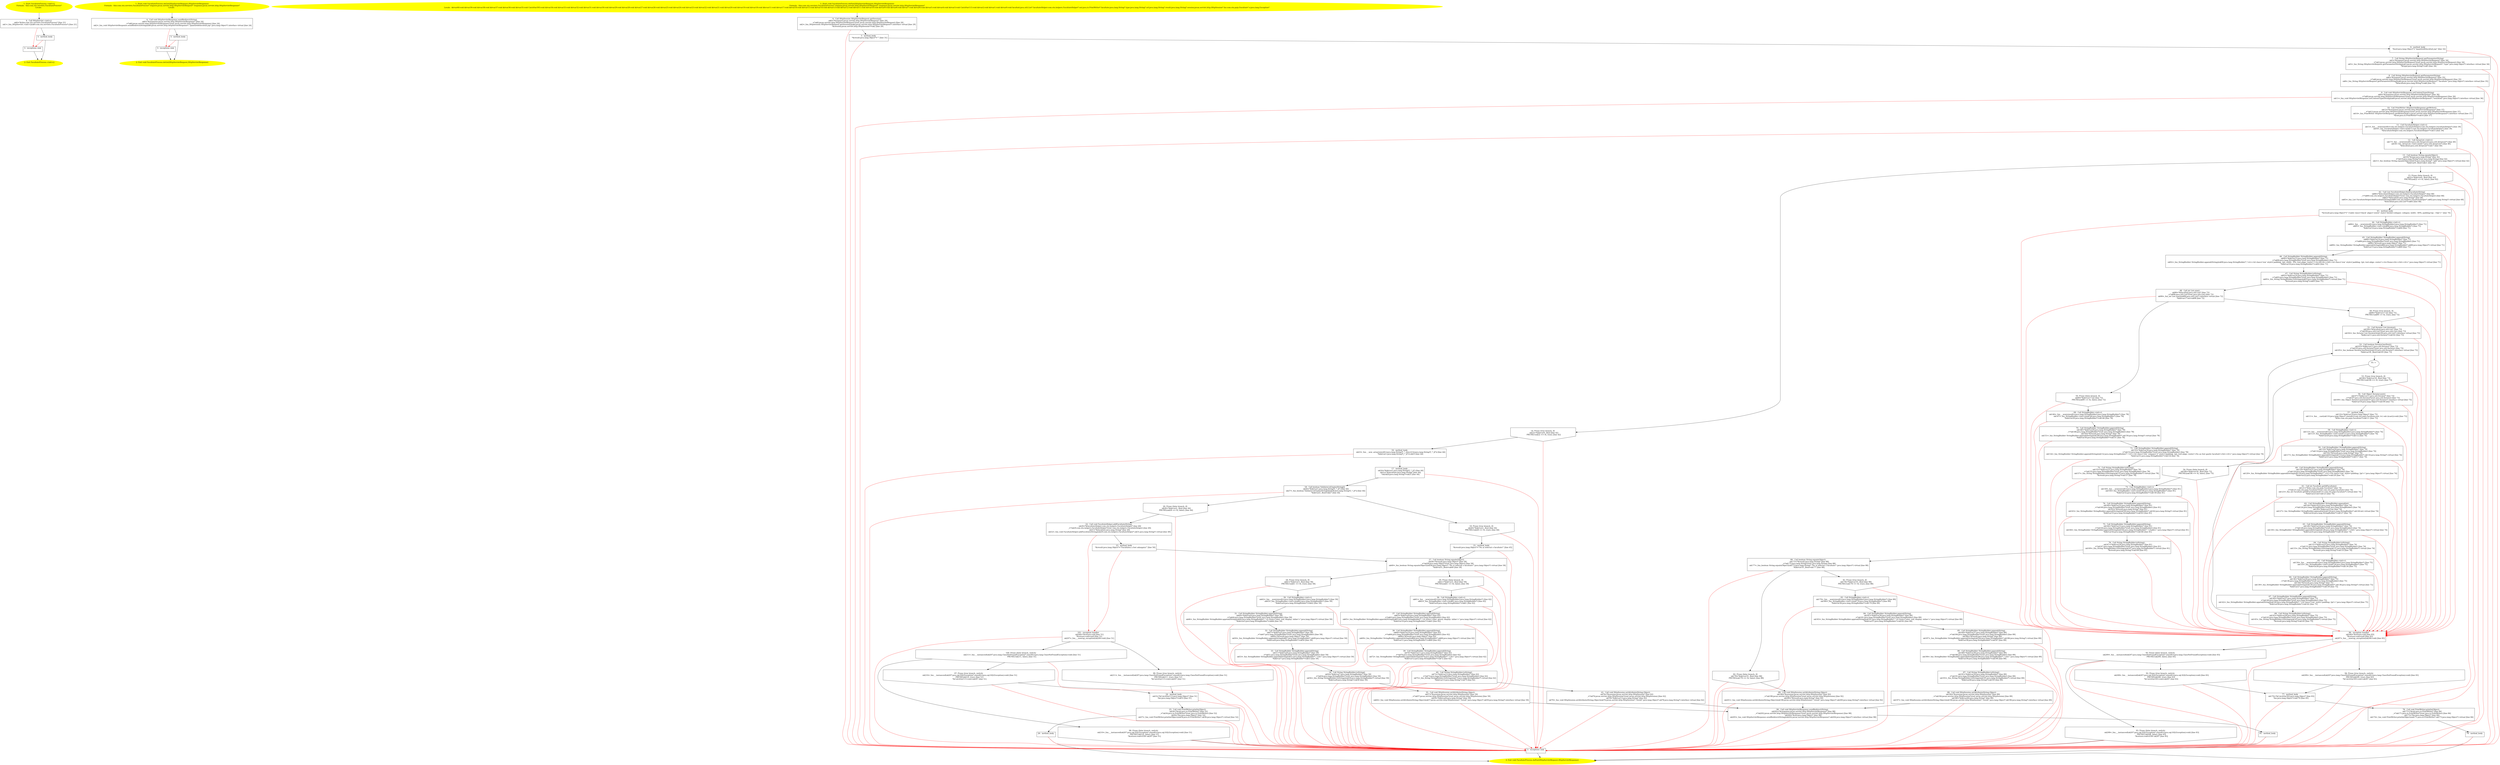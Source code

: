 /* @generated */
digraph cfg {
"com.stn.servlets.FacultateProcess.<init>().d61efd331049e94fe0d9a7cd885230fc_1" [label="1: Start FacultateProcess.<init>()\nFormals:  this:com.stn.servlets.FacultateProcess*\nLocals:  \n  " color=yellow style=filled]
	

	 "com.stn.servlets.FacultateProcess.<init>().d61efd331049e94fe0d9a7cd885230fc_1" -> "com.stn.servlets.FacultateProcess.<init>().d61efd331049e94fe0d9a7cd885230fc_4" ;
"com.stn.servlets.FacultateProcess.<init>().d61efd331049e94fe0d9a7cd885230fc_2" [label="2: Exit FacultateProcess.<init>() \n  " color=yellow style=filled]
	

"com.stn.servlets.FacultateProcess.<init>().d61efd331049e94fe0d9a7cd885230fc_3" [label="3:  exceptions sink \n  " shape="box"]
	

	 "com.stn.servlets.FacultateProcess.<init>().d61efd331049e94fe0d9a7cd885230fc_3" -> "com.stn.servlets.FacultateProcess.<init>().d61efd331049e94fe0d9a7cd885230fc_2" ;
"com.stn.servlets.FacultateProcess.<init>().d61efd331049e94fe0d9a7cd885230fc_4" [label="4:  Call HttpServlet.<init>() \n   n$0=*&this:com.stn.servlets.FacultateProcess* [line 21]\n  n$1=_fun_HttpServlet.<init>()(n$0:com.stn.servlets.FacultateProcess*) [line 21]\n " shape="box"]
	

	 "com.stn.servlets.FacultateProcess.<init>().d61efd331049e94fe0d9a7cd885230fc_4" -> "com.stn.servlets.FacultateProcess.<init>().d61efd331049e94fe0d9a7cd885230fc_5" ;
	 "com.stn.servlets.FacultateProcess.<init>().d61efd331049e94fe0d9a7cd885230fc_4" -> "com.stn.servlets.FacultateProcess.<init>().d61efd331049e94fe0d9a7cd885230fc_3" [color="red" ];
"com.stn.servlets.FacultateProcess.<init>().d61efd331049e94fe0d9a7cd885230fc_5" [label="5:  method_body \n  " shape="box"]
	

	 "com.stn.servlets.FacultateProcess.<init>().d61efd331049e94fe0d9a7cd885230fc_5" -> "com.stn.servlets.FacultateProcess.<init>().d61efd331049e94fe0d9a7cd885230fc_2" ;
	 "com.stn.servlets.FacultateProcess.<init>().d61efd331049e94fe0d9a7cd885230fc_5" -> "com.stn.servlets.FacultateProcess.<init>().d61efd331049e94fe0d9a7cd885230fc_3" [color="red" ];
"com.stn.servlets.FacultateProcess.doGet(javax.servlet.http.HttpServletRequest,javax.servlet.http.Htt.4ec674c4f322bf867f8527a337649fa9_1" [label="1: Start void FacultateProcess.doGet(HttpServletRequest,HttpServletResponse)\nFormals:  this:com.stn.servlets.FacultateProcess* request:javax.servlet.http.HttpServletRequest* response:javax.servlet.http.HttpServletResponse*\nLocals:  \n  " color=yellow style=filled]
	

	 "com.stn.servlets.FacultateProcess.doGet(javax.servlet.http.HttpServletRequest,javax.servlet.http.Htt.4ec674c4f322bf867f8527a337649fa9_1" -> "com.stn.servlets.FacultateProcess.doGet(javax.servlet.http.HttpServletRequest,javax.servlet.http.Htt.4ec674c4f322bf867f8527a337649fa9_4" ;
"com.stn.servlets.FacultateProcess.doGet(javax.servlet.http.HttpServletRequest,javax.servlet.http.Htt.4ec674c4f322bf867f8527a337649fa9_2" [label="2: Exit void FacultateProcess.doGet(HttpServletRequest,HttpServletResponse) \n  " color=yellow style=filled]
	

"com.stn.servlets.FacultateProcess.doGet(javax.servlet.http.HttpServletRequest,javax.servlet.http.Htt.4ec674c4f322bf867f8527a337649fa9_3" [label="3:  exceptions sink \n  " shape="box"]
	

	 "com.stn.servlets.FacultateProcess.doGet(javax.servlet.http.HttpServletRequest,javax.servlet.http.Htt.4ec674c4f322bf867f8527a337649fa9_3" -> "com.stn.servlets.FacultateProcess.doGet(javax.servlet.http.HttpServletRequest,javax.servlet.http.Htt.4ec674c4f322bf867f8527a337649fa9_2" ;
"com.stn.servlets.FacultateProcess.doGet(javax.servlet.http.HttpServletRequest,javax.servlet.http.Htt.4ec674c4f322bf867f8527a337649fa9_4" [label="4:  Call void HttpServletResponse.sendRedirect(String) \n   n$0=*&response:javax.servlet.http.HttpServletResponse* [line 24]\n  _=*n$0:javax.servlet.http.HttpServletResponse*(root javax.servlet.http.HttpServletResponse) [line 24]\n  n$2=_fun_void HttpServletResponse.sendRedirect(String)(n$0:javax.servlet.http.HttpServletResponse*,\"/panel/editfacultati.jsp\":java.lang.Object*) interface virtual [line 24]\n " shape="box"]
	

	 "com.stn.servlets.FacultateProcess.doGet(javax.servlet.http.HttpServletRequest,javax.servlet.http.Htt.4ec674c4f322bf867f8527a337649fa9_4" -> "com.stn.servlets.FacultateProcess.doGet(javax.servlet.http.HttpServletRequest,javax.servlet.http.Htt.4ec674c4f322bf867f8527a337649fa9_5" ;
	 "com.stn.servlets.FacultateProcess.doGet(javax.servlet.http.HttpServletRequest,javax.servlet.http.Htt.4ec674c4f322bf867f8527a337649fa9_4" -> "com.stn.servlets.FacultateProcess.doGet(javax.servlet.http.HttpServletRequest,javax.servlet.http.Htt.4ec674c4f322bf867f8527a337649fa9_3" [color="red" ];
"com.stn.servlets.FacultateProcess.doGet(javax.servlet.http.HttpServletRequest,javax.servlet.http.Htt.4ec674c4f322bf867f8527a337649fa9_5" [label="5:  method_body \n  " shape="box"]
	

	 "com.stn.servlets.FacultateProcess.doGet(javax.servlet.http.HttpServletRequest,javax.servlet.http.Htt.4ec674c4f322bf867f8527a337649fa9_5" -> "com.stn.servlets.FacultateProcess.doGet(javax.servlet.http.HttpServletRequest,javax.servlet.http.Htt.4ec674c4f322bf867f8527a337649fa9_2" ;
	 "com.stn.servlets.FacultateProcess.doGet(javax.servlet.http.HttpServletRequest,javax.servlet.http.Htt.4ec674c4f322bf867f8527a337649fa9_5" -> "com.stn.servlets.FacultateProcess.doGet(javax.servlet.http.HttpServletRequest,javax.servlet.http.Htt.4ec674c4f322bf867f8527a337649fa9_3" [color="red" ];
"com.stn.servlets.FacultateProcess.doPost(javax.servlet.http.HttpServletRequest,javax.servlet.http.Ht.605c2ea95dfb26e9dd1eca7254b8559b_1" [label="1: Start void FacultateProcess.doPost(HttpServletRequest,HttpServletResponse)\nFormals:  this:com.stn.servlets.FacultateProcess* request:javax.servlet.http.HttpServletRequest* response:javax.servlet.http.HttpServletResponse*\nLocals:  $irvar40:void $irvar39:void $irvar38:void $irvar37:void $irvar36:void $irvar35:void CatchVar393:void $irvar34:void $irvar33:void $irvar32:void $irvar31:void $irvar30:void $irvar29:void $irvar28:void $irvar27:void $irvar26:void $irvar25:void $irvar24:void $irvar23:void $irvar22:void $irvar21:void $irvar20:void $irvar19:void $irvar18:void $bcvar11:void $irvar17:void $irvar16:void $irvar15:void $irvar14:void $irvar13:void $irvar12:void $irvar11:void $irvar10:void $irvar9:void $irvar8:void $irvar7:void $irvar6:void $irvar5:void $irvar4:void $irvar3:void CatchVar115:void $irvar2:void $irvar1:void $irvar0:void facultati:java.util.List* facultateHelper:com.stn.helpers.FacultateHelper* out:java.io.PrintWriter* facultate:java.lang.String* type:java.lang.String* url:java.lang.String* result:java.lang.String* session:javax.servlet.http.HttpSession* fac:com.stn.pojo.Facultate* e:java.lang.Exception* \n  " color=yellow style=filled]
	

	 "com.stn.servlets.FacultateProcess.doPost(javax.servlet.http.HttpServletRequest,javax.servlet.http.Ht.605c2ea95dfb26e9dd1eca7254b8559b_1" -> "com.stn.servlets.FacultateProcess.doPost(javax.servlet.http.HttpServletRequest,javax.servlet.http.Ht.605c2ea95dfb26e9dd1eca7254b8559b_4" ;
"com.stn.servlets.FacultateProcess.doPost(javax.servlet.http.HttpServletRequest,javax.servlet.http.Ht.605c2ea95dfb26e9dd1eca7254b8559b_2" [label="2: Exit void FacultateProcess.doPost(HttpServletRequest,HttpServletResponse) \n  " color=yellow style=filled]
	

"com.stn.servlets.FacultateProcess.doPost(javax.servlet.http.HttpServletRequest,javax.servlet.http.Ht.605c2ea95dfb26e9dd1eca7254b8559b_3" [label="3:  exceptions sink \n  " shape="box"]
	

	 "com.stn.servlets.FacultateProcess.doPost(javax.servlet.http.HttpServletRequest,javax.servlet.http.Ht.605c2ea95dfb26e9dd1eca7254b8559b_3" -> "com.stn.servlets.FacultateProcess.doPost(javax.servlet.http.HttpServletRequest,javax.servlet.http.Ht.605c2ea95dfb26e9dd1eca7254b8559b_2" ;
"com.stn.servlets.FacultateProcess.doPost(javax.servlet.http.HttpServletRequest,javax.servlet.http.Ht.605c2ea95dfb26e9dd1eca7254b8559b_4" [label="4:  Call HttpSession HttpServletRequest.getSession() \n   n$0=*&request:javax.servlet.http.HttpServletRequest* [line 29]\n  _=*n$0:javax.servlet.http.HttpServletRequest*(root javax.servlet.http.HttpServletRequest) [line 29]\n  n$2=_fun_HttpSession HttpServletRequest.getSession()(n$0:javax.servlet.http.HttpServletRequest*) interface virtual [line 29]\n  *&session:javax.servlet.http.HttpSession*=n$2 [line 29]\n " shape="box"]
	

	 "com.stn.servlets.FacultateProcess.doPost(javax.servlet.http.HttpServletRequest,javax.servlet.http.Ht.605c2ea95dfb26e9dd1eca7254b8559b_4" -> "com.stn.servlets.FacultateProcess.doPost(javax.servlet.http.HttpServletRequest,javax.servlet.http.Ht.605c2ea95dfb26e9dd1eca7254b8559b_5" ;
	 "com.stn.servlets.FacultateProcess.doPost(javax.servlet.http.HttpServletRequest,javax.servlet.http.Ht.605c2ea95dfb26e9dd1eca7254b8559b_4" -> "com.stn.servlets.FacultateProcess.doPost(javax.servlet.http.HttpServletRequest,javax.servlet.http.Ht.605c2ea95dfb26e9dd1eca7254b8559b_3" [color="red" ];
"com.stn.servlets.FacultateProcess.doPost(javax.servlet.http.HttpServletRequest,javax.servlet.http.Ht.605c2ea95dfb26e9dd1eca7254b8559b_5" [label="5:  method_body \n   *&result:java.lang.Object*=\"\" [line 31]\n " shape="box"]
	

	 "com.stn.servlets.FacultateProcess.doPost(javax.servlet.http.HttpServletRequest,javax.servlet.http.Ht.605c2ea95dfb26e9dd1eca7254b8559b_5" -> "com.stn.servlets.FacultateProcess.doPost(javax.servlet.http.HttpServletRequest,javax.servlet.http.Ht.605c2ea95dfb26e9dd1eca7254b8559b_6" ;
	 "com.stn.servlets.FacultateProcess.doPost(javax.servlet.http.HttpServletRequest,javax.servlet.http.Ht.605c2ea95dfb26e9dd1eca7254b8559b_5" -> "com.stn.servlets.FacultateProcess.doPost(javax.servlet.http.HttpServletRequest,javax.servlet.http.Ht.605c2ea95dfb26e9dd1eca7254b8559b_3" [color="red" ];
"com.stn.servlets.FacultateProcess.doPost(javax.servlet.http.HttpServletRequest,javax.servlet.http.Ht.605c2ea95dfb26e9dd1eca7254b8559b_6" [label="6:  method_body \n   *&url:java.lang.Object*=\"/panel/editfacultati.jsp\" [line 32]\n " shape="box"]
	

	 "com.stn.servlets.FacultateProcess.doPost(javax.servlet.http.HttpServletRequest,javax.servlet.http.Ht.605c2ea95dfb26e9dd1eca7254b8559b_6" -> "com.stn.servlets.FacultateProcess.doPost(javax.servlet.http.HttpServletRequest,javax.servlet.http.Ht.605c2ea95dfb26e9dd1eca7254b8559b_7" ;
	 "com.stn.servlets.FacultateProcess.doPost(javax.servlet.http.HttpServletRequest,javax.servlet.http.Ht.605c2ea95dfb26e9dd1eca7254b8559b_6" -> "com.stn.servlets.FacultateProcess.doPost(javax.servlet.http.HttpServletRequest,javax.servlet.http.Ht.605c2ea95dfb26e9dd1eca7254b8559b_3" [color="red" ];
"com.stn.servlets.FacultateProcess.doPost(javax.servlet.http.HttpServletRequest,javax.servlet.http.Ht.605c2ea95dfb26e9dd1eca7254b8559b_7" [label="7:  Call String HttpServletRequest.getParameter(String) \n   n$3=*&request:javax.servlet.http.HttpServletRequest* [line 34]\n  _=*n$3:javax.servlet.http.HttpServletRequest*(root javax.servlet.http.HttpServletRequest) [line 34]\n  n$5=_fun_String HttpServletRequest.getParameter(String)(n$3:javax.servlet.http.HttpServletRequest*,\"type\":java.lang.Object*) interface virtual [line 34]\n  *&type:java.lang.String*=n$5 [line 34]\n " shape="box"]
	

	 "com.stn.servlets.FacultateProcess.doPost(javax.servlet.http.HttpServletRequest,javax.servlet.http.Ht.605c2ea95dfb26e9dd1eca7254b8559b_7" -> "com.stn.servlets.FacultateProcess.doPost(javax.servlet.http.HttpServletRequest,javax.servlet.http.Ht.605c2ea95dfb26e9dd1eca7254b8559b_8" ;
	 "com.stn.servlets.FacultateProcess.doPost(javax.servlet.http.HttpServletRequest,javax.servlet.http.Ht.605c2ea95dfb26e9dd1eca7254b8559b_7" -> "com.stn.servlets.FacultateProcess.doPost(javax.servlet.http.HttpServletRequest,javax.servlet.http.Ht.605c2ea95dfb26e9dd1eca7254b8559b_3" [color="red" ];
"com.stn.servlets.FacultateProcess.doPost(javax.servlet.http.HttpServletRequest,javax.servlet.http.Ht.605c2ea95dfb26e9dd1eca7254b8559b_8" [label="8:  Call String HttpServletRequest.getParameter(String) \n   n$6=*&request:javax.servlet.http.HttpServletRequest* [line 35]\n  _=*n$6:javax.servlet.http.HttpServletRequest*(root javax.servlet.http.HttpServletRequest) [line 35]\n  n$8=_fun_String HttpServletRequest.getParameter(String)(n$6:javax.servlet.http.HttpServletRequest*,\"facultate\":java.lang.Object*) interface virtual [line 35]\n  *&facultate:java.lang.String*=n$8 [line 35]\n " shape="box"]
	

	 "com.stn.servlets.FacultateProcess.doPost(javax.servlet.http.HttpServletRequest,javax.servlet.http.Ht.605c2ea95dfb26e9dd1eca7254b8559b_8" -> "com.stn.servlets.FacultateProcess.doPost(javax.servlet.http.HttpServletRequest,javax.servlet.http.Ht.605c2ea95dfb26e9dd1eca7254b8559b_9" ;
	 "com.stn.servlets.FacultateProcess.doPost(javax.servlet.http.HttpServletRequest,javax.servlet.http.Ht.605c2ea95dfb26e9dd1eca7254b8559b_8" -> "com.stn.servlets.FacultateProcess.doPost(javax.servlet.http.HttpServletRequest,javax.servlet.http.Ht.605c2ea95dfb26e9dd1eca7254b8559b_3" [color="red" ];
"com.stn.servlets.FacultateProcess.doPost(javax.servlet.http.HttpServletRequest,javax.servlet.http.Ht.605c2ea95dfb26e9dd1eca7254b8559b_9" [label="9:  Call void HttpServletResponse.setContentType(String) \n   n$9=*&response:javax.servlet.http.HttpServletResponse* [line 36]\n  _=*n$9:javax.servlet.http.HttpServletResponse*(root javax.servlet.http.HttpServletResponse) [line 36]\n  n$11=_fun_void HttpServletResponse.setContentType(String)(n$9:javax.servlet.http.HttpServletResponse*,\"text/html\":java.lang.Object*) interface virtual [line 36]\n " shape="box"]
	

	 "com.stn.servlets.FacultateProcess.doPost(javax.servlet.http.HttpServletRequest,javax.servlet.http.Ht.605c2ea95dfb26e9dd1eca7254b8559b_9" -> "com.stn.servlets.FacultateProcess.doPost(javax.servlet.http.HttpServletRequest,javax.servlet.http.Ht.605c2ea95dfb26e9dd1eca7254b8559b_10" ;
	 "com.stn.servlets.FacultateProcess.doPost(javax.servlet.http.HttpServletRequest,javax.servlet.http.Ht.605c2ea95dfb26e9dd1eca7254b8559b_9" -> "com.stn.servlets.FacultateProcess.doPost(javax.servlet.http.HttpServletRequest,javax.servlet.http.Ht.605c2ea95dfb26e9dd1eca7254b8559b_3" [color="red" ];
"com.stn.servlets.FacultateProcess.doPost(javax.servlet.http.HttpServletRequest,javax.servlet.http.Ht.605c2ea95dfb26e9dd1eca7254b8559b_10" [label="10:  Call PrintWriter HttpServletResponse.getWriter() \n   n$12=*&response:javax.servlet.http.HttpServletResponse* [line 37]\n  _=*n$12:javax.servlet.http.HttpServletResponse*(root javax.servlet.http.HttpServletResponse) [line 37]\n  n$14=_fun_PrintWriter HttpServletResponse.getWriter()(n$12:javax.servlet.http.HttpServletResponse*) interface virtual [line 37]\n  *&out:java.io.PrintWriter*=n$14 [line 37]\n " shape="box"]
	

	 "com.stn.servlets.FacultateProcess.doPost(javax.servlet.http.HttpServletRequest,javax.servlet.http.Ht.605c2ea95dfb26e9dd1eca7254b8559b_10" -> "com.stn.servlets.FacultateProcess.doPost(javax.servlet.http.HttpServletRequest,javax.servlet.http.Ht.605c2ea95dfb26e9dd1eca7254b8559b_11" ;
	 "com.stn.servlets.FacultateProcess.doPost(javax.servlet.http.HttpServletRequest,javax.servlet.http.Ht.605c2ea95dfb26e9dd1eca7254b8559b_10" -> "com.stn.servlets.FacultateProcess.doPost(javax.servlet.http.HttpServletRequest,javax.servlet.http.Ht.605c2ea95dfb26e9dd1eca7254b8559b_3" [color="red" ];
"com.stn.servlets.FacultateProcess.doPost(javax.servlet.http.HttpServletRequest,javax.servlet.http.Ht.605c2ea95dfb26e9dd1eca7254b8559b_11" [label="11:  Call FacultateHelper.<init>() \n   n$15=_fun___new(sizeof(t=com.stn.helpers.FacultateHelper):com.stn.helpers.FacultateHelper*) [line 39]\n  n$16=_fun_FacultateHelper.<init>()(n$15:com.stn.helpers.FacultateHelper*) [line 39]\n  *&facultateHelper:com.stn.helpers.FacultateHelper*=n$15 [line 39]\n " shape="box"]
	

	 "com.stn.servlets.FacultateProcess.doPost(javax.servlet.http.HttpServletRequest,javax.servlet.http.Ht.605c2ea95dfb26e9dd1eca7254b8559b_11" -> "com.stn.servlets.FacultateProcess.doPost(javax.servlet.http.HttpServletRequest,javax.servlet.http.Ht.605c2ea95dfb26e9dd1eca7254b8559b_12" ;
	 "com.stn.servlets.FacultateProcess.doPost(javax.servlet.http.HttpServletRequest,javax.servlet.http.Ht.605c2ea95dfb26e9dd1eca7254b8559b_11" -> "com.stn.servlets.FacultateProcess.doPost(javax.servlet.http.HttpServletRequest,javax.servlet.http.Ht.605c2ea95dfb26e9dd1eca7254b8559b_3" [color="red" ];
"com.stn.servlets.FacultateProcess.doPost(javax.servlet.http.HttpServletRequest,javax.servlet.http.Ht.605c2ea95dfb26e9dd1eca7254b8559b_12" [label="12:  Call ArrayList.<init>() \n   n$17=_fun___new(sizeof(t=java.util.ArrayList):java.util.ArrayList*) [line 40]\n  n$18=_fun_ArrayList.<init>()(n$17:java.util.ArrayList*) [line 40]\n  *&facultati:java.util.ArrayList*=n$17 [line 40]\n " shape="box"]
	

	 "com.stn.servlets.FacultateProcess.doPost(javax.servlet.http.HttpServletRequest,javax.servlet.http.Ht.605c2ea95dfb26e9dd1eca7254b8559b_12" -> "com.stn.servlets.FacultateProcess.doPost(javax.servlet.http.HttpServletRequest,javax.servlet.http.Ht.605c2ea95dfb26e9dd1eca7254b8559b_13" ;
	 "com.stn.servlets.FacultateProcess.doPost(javax.servlet.http.HttpServletRequest,javax.servlet.http.Ht.605c2ea95dfb26e9dd1eca7254b8559b_12" -> "com.stn.servlets.FacultateProcess.doPost(javax.servlet.http.HttpServletRequest,javax.servlet.http.Ht.605c2ea95dfb26e9dd1eca7254b8559b_3" [color="red" ];
"com.stn.servlets.FacultateProcess.doPost(javax.servlet.http.HttpServletRequest,javax.servlet.http.Ht.605c2ea95dfb26e9dd1eca7254b8559b_13" [label="13:  Call boolean String.equals(Object) \n   n$19=*&type:java.lang.String* [line 42]\n  _=*n$19:java.lang.String*(root java.lang.String) [line 42]\n  n$21=_fun_boolean String.equals(Object)(n$19:java.lang.String*,\"add\":java.lang.Object*) virtual [line 42]\n  *&$irvar0:_Bool=n$21 [line 42]\n " shape="box"]
	

	 "com.stn.servlets.FacultateProcess.doPost(javax.servlet.http.HttpServletRequest,javax.servlet.http.Ht.605c2ea95dfb26e9dd1eca7254b8559b_13" -> "com.stn.servlets.FacultateProcess.doPost(javax.servlet.http.HttpServletRequest,javax.servlet.http.Ht.605c2ea95dfb26e9dd1eca7254b8559b_14" ;
	 "com.stn.servlets.FacultateProcess.doPost(javax.servlet.http.HttpServletRequest,javax.servlet.http.Ht.605c2ea95dfb26e9dd1eca7254b8559b_13" -> "com.stn.servlets.FacultateProcess.doPost(javax.servlet.http.HttpServletRequest,javax.servlet.http.Ht.605c2ea95dfb26e9dd1eca7254b8559b_15" ;
	 "com.stn.servlets.FacultateProcess.doPost(javax.servlet.http.HttpServletRequest,javax.servlet.http.Ht.605c2ea95dfb26e9dd1eca7254b8559b_13" -> "com.stn.servlets.FacultateProcess.doPost(javax.servlet.http.HttpServletRequest,javax.servlet.http.Ht.605c2ea95dfb26e9dd1eca7254b8559b_3" [color="red" ];
"com.stn.servlets.FacultateProcess.doPost(javax.servlet.http.HttpServletRequest,javax.servlet.http.Ht.605c2ea95dfb26e9dd1eca7254b8559b_14" [label="14: Prune (true branch, if) \n   n$22=*&$irvar0:_Bool [line 42]\n  PRUNE(!(n$22 == 0), true); [line 42]\n " shape="invhouse"]
	

	 "com.stn.servlets.FacultateProcess.doPost(javax.servlet.http.HttpServletRequest,javax.servlet.http.Ht.605c2ea95dfb26e9dd1eca7254b8559b_14" -> "com.stn.servlets.FacultateProcess.doPost(javax.servlet.http.HttpServletRequest,javax.servlet.http.Ht.605c2ea95dfb26e9dd1eca7254b8559b_16" ;
	 "com.stn.servlets.FacultateProcess.doPost(javax.servlet.http.HttpServletRequest,javax.servlet.http.Ht.605c2ea95dfb26e9dd1eca7254b8559b_14" -> "com.stn.servlets.FacultateProcess.doPost(javax.servlet.http.HttpServletRequest,javax.servlet.http.Ht.605c2ea95dfb26e9dd1eca7254b8559b_3" [color="red" ];
"com.stn.servlets.FacultateProcess.doPost(javax.servlet.http.HttpServletRequest,javax.servlet.http.Ht.605c2ea95dfb26e9dd1eca7254b8559b_15" [label="15: Prune (false branch, if) \n   n$22=*&$irvar0:_Bool [line 42]\n  PRUNE((n$22 == 0), false); [line 42]\n " shape="invhouse"]
	

	 "com.stn.servlets.FacultateProcess.doPost(javax.servlet.http.HttpServletRequest,javax.servlet.http.Ht.605c2ea95dfb26e9dd1eca7254b8559b_15" -> "com.stn.servlets.FacultateProcess.doPost(javax.servlet.http.HttpServletRequest,javax.servlet.http.Ht.605c2ea95dfb26e9dd1eca7254b8559b_42" ;
	 "com.stn.servlets.FacultateProcess.doPost(javax.servlet.http.HttpServletRequest,javax.servlet.http.Ht.605c2ea95dfb26e9dd1eca7254b8559b_15" -> "com.stn.servlets.FacultateProcess.doPost(javax.servlet.http.HttpServletRequest,javax.servlet.http.Ht.605c2ea95dfb26e9dd1eca7254b8559b_3" [color="red" ];
"com.stn.servlets.FacultateProcess.doPost(javax.servlet.http.HttpServletRequest,javax.servlet.http.Ht.605c2ea95dfb26e9dd1eca7254b8559b_16" [label="16:  method_body \n   n$23=_fun___new_array(sizeof(t=java.lang.String*[_*_];len=[1]):java.lang.String*[_*_](*)) [line 44]\n  *&$irvar1:java.lang.String*[_*_](*)=n$23 [line 44]\n " shape="box"]
	

	 "com.stn.servlets.FacultateProcess.doPost(javax.servlet.http.HttpServletRequest,javax.servlet.http.Ht.605c2ea95dfb26e9dd1eca7254b8559b_16" -> "com.stn.servlets.FacultateProcess.doPost(javax.servlet.http.HttpServletRequest,javax.servlet.http.Ht.605c2ea95dfb26e9dd1eca7254b8559b_17" ;
	 "com.stn.servlets.FacultateProcess.doPost(javax.servlet.http.HttpServletRequest,javax.servlet.http.Ht.605c2ea95dfb26e9dd1eca7254b8559b_16" -> "com.stn.servlets.FacultateProcess.doPost(javax.servlet.http.HttpServletRequest,javax.servlet.http.Ht.605c2ea95dfb26e9dd1eca7254b8559b_3" [color="red" ];
"com.stn.servlets.FacultateProcess.doPost(javax.servlet.http.HttpServletRequest,javax.servlet.http.Ht.605c2ea95dfb26e9dd1eca7254b8559b_17" [label="17:  method_body \n   n$24=*&$irvar1:java.lang.String*[_*_](*) [line 44]\n  n$25=*&facultate:java.lang.String* [line 44]\n  *n$24[0]:java.lang.String*=n$25 [line 44]\n " shape="box"]
	

	 "com.stn.servlets.FacultateProcess.doPost(javax.servlet.http.HttpServletRequest,javax.servlet.http.Ht.605c2ea95dfb26e9dd1eca7254b8559b_17" -> "com.stn.servlets.FacultateProcess.doPost(javax.servlet.http.HttpServletRequest,javax.servlet.http.Ht.605c2ea95dfb26e9dd1eca7254b8559b_18" ;
	 "com.stn.servlets.FacultateProcess.doPost(javax.servlet.http.HttpServletRequest,javax.servlet.http.Ht.605c2ea95dfb26e9dd1eca7254b8559b_17" -> "com.stn.servlets.FacultateProcess.doPost(javax.servlet.http.HttpServletRequest,javax.servlet.http.Ht.605c2ea95dfb26e9dd1eca7254b8559b_3" [color="red" ];
"com.stn.servlets.FacultateProcess.doPost(javax.servlet.http.HttpServletRequest,javax.servlet.http.Ht.605c2ea95dfb26e9dd1eca7254b8559b_18" [label="18:  Call boolean Validator.isEmpty(String[]) \n   n$26=*&$irvar1:java.lang.String*[_*_](*) [line 44]\n  n$27=_fun_boolean Validator.isEmpty(String[])(n$26:java.lang.String*[_*_](*)) [line 44]\n  *&$irvar2:_Bool=n$27 [line 44]\n " shape="box"]
	

	 "com.stn.servlets.FacultateProcess.doPost(javax.servlet.http.HttpServletRequest,javax.servlet.http.Ht.605c2ea95dfb26e9dd1eca7254b8559b_18" -> "com.stn.servlets.FacultateProcess.doPost(javax.servlet.http.HttpServletRequest,javax.servlet.http.Ht.605c2ea95dfb26e9dd1eca7254b8559b_19" ;
	 "com.stn.servlets.FacultateProcess.doPost(javax.servlet.http.HttpServletRequest,javax.servlet.http.Ht.605c2ea95dfb26e9dd1eca7254b8559b_18" -> "com.stn.servlets.FacultateProcess.doPost(javax.servlet.http.HttpServletRequest,javax.servlet.http.Ht.605c2ea95dfb26e9dd1eca7254b8559b_20" ;
	 "com.stn.servlets.FacultateProcess.doPost(javax.servlet.http.HttpServletRequest,javax.servlet.http.Ht.605c2ea95dfb26e9dd1eca7254b8559b_18" -> "com.stn.servlets.FacultateProcess.doPost(javax.servlet.http.HttpServletRequest,javax.servlet.http.Ht.605c2ea95dfb26e9dd1eca7254b8559b_3" [color="red" ];
"com.stn.servlets.FacultateProcess.doPost(javax.servlet.http.HttpServletRequest,javax.servlet.http.Ht.605c2ea95dfb26e9dd1eca7254b8559b_19" [label="19: Prune (true branch, if) \n   n$28=*&$irvar2:_Bool [line 44]\n  PRUNE(!(n$28 == 0), true); [line 44]\n " shape="invhouse"]
	

	 "com.stn.servlets.FacultateProcess.doPost(javax.servlet.http.HttpServletRequest,javax.servlet.http.Ht.605c2ea95dfb26e9dd1eca7254b8559b_19" -> "com.stn.servlets.FacultateProcess.doPost(javax.servlet.http.HttpServletRequest,javax.servlet.http.Ht.605c2ea95dfb26e9dd1eca7254b8559b_21" ;
	 "com.stn.servlets.FacultateProcess.doPost(javax.servlet.http.HttpServletRequest,javax.servlet.http.Ht.605c2ea95dfb26e9dd1eca7254b8559b_19" -> "com.stn.servlets.FacultateProcess.doPost(javax.servlet.http.HttpServletRequest,javax.servlet.http.Ht.605c2ea95dfb26e9dd1eca7254b8559b_3" [color="red" ];
"com.stn.servlets.FacultateProcess.doPost(javax.servlet.http.HttpServletRequest,javax.servlet.http.Ht.605c2ea95dfb26e9dd1eca7254b8559b_20" [label="20: Prune (false branch, if) \n   n$28=*&$irvar2:_Bool [line 44]\n  PRUNE((n$28 == 0), false); [line 44]\n " shape="invhouse"]
	

	 "com.stn.servlets.FacultateProcess.doPost(javax.servlet.http.HttpServletRequest,javax.servlet.http.Ht.605c2ea95dfb26e9dd1eca7254b8559b_20" -> "com.stn.servlets.FacultateProcess.doPost(javax.servlet.http.HttpServletRequest,javax.servlet.http.Ht.605c2ea95dfb26e9dd1eca7254b8559b_22" ;
	 "com.stn.servlets.FacultateProcess.doPost(javax.servlet.http.HttpServletRequest,javax.servlet.http.Ht.605c2ea95dfb26e9dd1eca7254b8559b_20" -> "com.stn.servlets.FacultateProcess.doPost(javax.servlet.http.HttpServletRequest,javax.servlet.http.Ht.605c2ea95dfb26e9dd1eca7254b8559b_3" [color="red" ];
"com.stn.servlets.FacultateProcess.doPost(javax.servlet.http.HttpServletRequest,javax.servlet.http.Ht.605c2ea95dfb26e9dd1eca7254b8559b_21" [label="21:  method_body \n   *&result:java.lang.Object*=\"Nu ai selectat o facultate!\" [line 45]\n " shape="box"]
	

	 "com.stn.servlets.FacultateProcess.doPost(javax.servlet.http.HttpServletRequest,javax.servlet.http.Ht.605c2ea95dfb26e9dd1eca7254b8559b_21" -> "com.stn.servlets.FacultateProcess.doPost(javax.servlet.http.HttpServletRequest,javax.servlet.http.Ht.605c2ea95dfb26e9dd1eca7254b8559b_27" ;
	 "com.stn.servlets.FacultateProcess.doPost(javax.servlet.http.HttpServletRequest,javax.servlet.http.Ht.605c2ea95dfb26e9dd1eca7254b8559b_21" -> "com.stn.servlets.FacultateProcess.doPost(javax.servlet.http.HttpServletRequest,javax.servlet.http.Ht.605c2ea95dfb26e9dd1eca7254b8559b_3" [color="red" ];
"com.stn.servlets.FacultateProcess.doPost(javax.servlet.http.HttpServletRequest,javax.servlet.http.Ht.605c2ea95dfb26e9dd1eca7254b8559b_22" [label="22:  Call void FacultateHelper.addFacultate(String) \n   n$29=*&facultateHelper:com.stn.helpers.FacultateHelper* [line 49]\n  _=*n$29:com.stn.helpers.FacultateHelper*(root com.stn.helpers.FacultateHelper) [line 49]\n  n$31=*&facultate:java.lang.String* [line 49]\n  n$32=_fun_void FacultateHelper.addFacultate(String)(n$29:com.stn.helpers.FacultateHelper*,n$31:java.lang.String*) virtual [line 49]\n " shape="box"]
	

	 "com.stn.servlets.FacultateProcess.doPost(javax.servlet.http.HttpServletRequest,javax.servlet.http.Ht.605c2ea95dfb26e9dd1eca7254b8559b_22" -> "com.stn.servlets.FacultateProcess.doPost(javax.servlet.http.HttpServletRequest,javax.servlet.http.Ht.605c2ea95dfb26e9dd1eca7254b8559b_23" ;
	 "com.stn.servlets.FacultateProcess.doPost(javax.servlet.http.HttpServletRequest,javax.servlet.http.Ht.605c2ea95dfb26e9dd1eca7254b8559b_22" -> "com.stn.servlets.FacultateProcess.doPost(javax.servlet.http.HttpServletRequest,javax.servlet.http.Ht.605c2ea95dfb26e9dd1eca7254b8559b_101" [color="red" ];
"com.stn.servlets.FacultateProcess.doPost(javax.servlet.http.HttpServletRequest,javax.servlet.http.Ht.605c2ea95dfb26e9dd1eca7254b8559b_23" [label="23:  method_body \n   *&result:java.lang.Object*=\"Facultatea a fost adaugata!\" [line 50]\n " shape="box"]
	

	 "com.stn.servlets.FacultateProcess.doPost(javax.servlet.http.HttpServletRequest,javax.servlet.http.Ht.605c2ea95dfb26e9dd1eca7254b8559b_23" -> "com.stn.servlets.FacultateProcess.doPost(javax.servlet.http.HttpServletRequest,javax.servlet.http.Ht.605c2ea95dfb26e9dd1eca7254b8559b_27" ;
	 "com.stn.servlets.FacultateProcess.doPost(javax.servlet.http.HttpServletRequest,javax.servlet.http.Ht.605c2ea95dfb26e9dd1eca7254b8559b_23" -> "com.stn.servlets.FacultateProcess.doPost(javax.servlet.http.HttpServletRequest,javax.servlet.http.Ht.605c2ea95dfb26e9dd1eca7254b8559b_101" [color="red" ];
"com.stn.servlets.FacultateProcess.doPost(javax.servlet.http.HttpServletRequest,javax.servlet.http.Ht.605c2ea95dfb26e9dd1eca7254b8559b_24" [label="24:  method_body \n   n$33=*&CatchVar115:java.lang.Object* [line 51]\n  *&e:java.lang.Object*=n$33 [line 51]\n " shape="box"]
	

	 "com.stn.servlets.FacultateProcess.doPost(javax.servlet.http.HttpServletRequest,javax.servlet.http.Ht.605c2ea95dfb26e9dd1eca7254b8559b_24" -> "com.stn.servlets.FacultateProcess.doPost(javax.servlet.http.HttpServletRequest,javax.servlet.http.Ht.605c2ea95dfb26e9dd1eca7254b8559b_25" ;
	 "com.stn.servlets.FacultateProcess.doPost(javax.servlet.http.HttpServletRequest,javax.servlet.http.Ht.605c2ea95dfb26e9dd1eca7254b8559b_24" -> "com.stn.servlets.FacultateProcess.doPost(javax.servlet.http.HttpServletRequest,javax.servlet.http.Ht.605c2ea95dfb26e9dd1eca7254b8559b_3" [color="red" ];
"com.stn.servlets.FacultateProcess.doPost(javax.servlet.http.HttpServletRequest,javax.servlet.http.Ht.605c2ea95dfb26e9dd1eca7254b8559b_25" [label="25:  Call void PrintWriter.println(Object) \n   n$34=*&out:java.io.PrintWriter* [line 52]\n  _=*n$34:java.io.PrintWriter*(root java.io.PrintWriter) [line 52]\n  n$36=*&e:java.lang.Object* [line 52]\n  n$37=_fun_void PrintWriter.println(Object)(n$34:java.io.PrintWriter*,n$36:java.lang.Object*) virtual [line 52]\n " shape="box"]
	

	 "com.stn.servlets.FacultateProcess.doPost(javax.servlet.http.HttpServletRequest,javax.servlet.http.Ht.605c2ea95dfb26e9dd1eca7254b8559b_25" -> "com.stn.servlets.FacultateProcess.doPost(javax.servlet.http.HttpServletRequest,javax.servlet.http.Ht.605c2ea95dfb26e9dd1eca7254b8559b_26" ;
	 "com.stn.servlets.FacultateProcess.doPost(javax.servlet.http.HttpServletRequest,javax.servlet.http.Ht.605c2ea95dfb26e9dd1eca7254b8559b_25" -> "com.stn.servlets.FacultateProcess.doPost(javax.servlet.http.HttpServletRequest,javax.servlet.http.Ht.605c2ea95dfb26e9dd1eca7254b8559b_3" [color="red" ];
"com.stn.servlets.FacultateProcess.doPost(javax.servlet.http.HttpServletRequest,javax.servlet.http.Ht.605c2ea95dfb26e9dd1eca7254b8559b_26" [label="26:  method_body \n  " shape="box"]
	

	 "com.stn.servlets.FacultateProcess.doPost(javax.servlet.http.HttpServletRequest,javax.servlet.http.Ht.605c2ea95dfb26e9dd1eca7254b8559b_26" -> "com.stn.servlets.FacultateProcess.doPost(javax.servlet.http.HttpServletRequest,javax.servlet.http.Ht.605c2ea95dfb26e9dd1eca7254b8559b_2" ;
	 "com.stn.servlets.FacultateProcess.doPost(javax.servlet.http.HttpServletRequest,javax.servlet.http.Ht.605c2ea95dfb26e9dd1eca7254b8559b_26" -> "com.stn.servlets.FacultateProcess.doPost(javax.servlet.http.HttpServletRequest,javax.servlet.http.Ht.605c2ea95dfb26e9dd1eca7254b8559b_3" [color="red" ];
"com.stn.servlets.FacultateProcess.doPost(javax.servlet.http.HttpServletRequest,javax.servlet.http.Ht.605c2ea95dfb26e9dd1eca7254b8559b_27" [label="27:  Call boolean String.equals(Object) \n   n$38=*&result:java.lang.Object* [line 58]\n  _=*n$38:java.lang.Object*(root java.lang.Object) [line 58]\n  n$40=_fun_boolean String.equals(Object)(n$38:java.lang.Object*,\"Nu ai selectat o facultate!\":java.lang.Object*) virtual [line 58]\n  *&$irvar3:_Bool=n$40 [line 58]\n " shape="box"]
	

	 "com.stn.servlets.FacultateProcess.doPost(javax.servlet.http.HttpServletRequest,javax.servlet.http.Ht.605c2ea95dfb26e9dd1eca7254b8559b_27" -> "com.stn.servlets.FacultateProcess.doPost(javax.servlet.http.HttpServletRequest,javax.servlet.http.Ht.605c2ea95dfb26e9dd1eca7254b8559b_28" ;
	 "com.stn.servlets.FacultateProcess.doPost(javax.servlet.http.HttpServletRequest,javax.servlet.http.Ht.605c2ea95dfb26e9dd1eca7254b8559b_27" -> "com.stn.servlets.FacultateProcess.doPost(javax.servlet.http.HttpServletRequest,javax.servlet.http.Ht.605c2ea95dfb26e9dd1eca7254b8559b_29" ;
	 "com.stn.servlets.FacultateProcess.doPost(javax.servlet.http.HttpServletRequest,javax.servlet.http.Ht.605c2ea95dfb26e9dd1eca7254b8559b_27" -> "com.stn.servlets.FacultateProcess.doPost(javax.servlet.http.HttpServletRequest,javax.servlet.http.Ht.605c2ea95dfb26e9dd1eca7254b8559b_3" [color="red" ];
"com.stn.servlets.FacultateProcess.doPost(javax.servlet.http.HttpServletRequest,javax.servlet.http.Ht.605c2ea95dfb26e9dd1eca7254b8559b_28" [label="28: Prune (true branch, if) \n   n$41=*&$irvar3:_Bool [line 58]\n  PRUNE(!(n$41 == 0), true); [line 58]\n " shape="invhouse"]
	

	 "com.stn.servlets.FacultateProcess.doPost(javax.servlet.http.HttpServletRequest,javax.servlet.http.Ht.605c2ea95dfb26e9dd1eca7254b8559b_28" -> "com.stn.servlets.FacultateProcess.doPost(javax.servlet.http.HttpServletRequest,javax.servlet.http.Ht.605c2ea95dfb26e9dd1eca7254b8559b_30" ;
	 "com.stn.servlets.FacultateProcess.doPost(javax.servlet.http.HttpServletRequest,javax.servlet.http.Ht.605c2ea95dfb26e9dd1eca7254b8559b_28" -> "com.stn.servlets.FacultateProcess.doPost(javax.servlet.http.HttpServletRequest,javax.servlet.http.Ht.605c2ea95dfb26e9dd1eca7254b8559b_3" [color="red" ];
"com.stn.servlets.FacultateProcess.doPost(javax.servlet.http.HttpServletRequest,javax.servlet.http.Ht.605c2ea95dfb26e9dd1eca7254b8559b_29" [label="29: Prune (false branch, if) \n   n$41=*&$irvar3:_Bool [line 58]\n  PRUNE((n$41 == 0), false); [line 58]\n " shape="invhouse"]
	

	 "com.stn.servlets.FacultateProcess.doPost(javax.servlet.http.HttpServletRequest,javax.servlet.http.Ht.605c2ea95dfb26e9dd1eca7254b8559b_29" -> "com.stn.servlets.FacultateProcess.doPost(javax.servlet.http.HttpServletRequest,javax.servlet.http.Ht.605c2ea95dfb26e9dd1eca7254b8559b_36" ;
	 "com.stn.servlets.FacultateProcess.doPost(javax.servlet.http.HttpServletRequest,javax.servlet.http.Ht.605c2ea95dfb26e9dd1eca7254b8559b_29" -> "com.stn.servlets.FacultateProcess.doPost(javax.servlet.http.HttpServletRequest,javax.servlet.http.Ht.605c2ea95dfb26e9dd1eca7254b8559b_3" [color="red" ];
"com.stn.servlets.FacultateProcess.doPost(javax.servlet.http.HttpServletRequest,javax.servlet.http.Ht.605c2ea95dfb26e9dd1eca7254b8559b_30" [label="30:  Call StringBuilder.<init>() \n   n$42=_fun___new(sizeof(t=java.lang.StringBuilder):java.lang.StringBuilder*) [line 59]\n  n$43=_fun_StringBuilder.<init>()(n$42:java.lang.StringBuilder*) [line 59]\n  *&$irvar4:java.lang.StringBuilder*=n$42 [line 59]\n " shape="box"]
	

	 "com.stn.servlets.FacultateProcess.doPost(javax.servlet.http.HttpServletRequest,javax.servlet.http.Ht.605c2ea95dfb26e9dd1eca7254b8559b_30" -> "com.stn.servlets.FacultateProcess.doPost(javax.servlet.http.HttpServletRequest,javax.servlet.http.Ht.605c2ea95dfb26e9dd1eca7254b8559b_31" ;
	 "com.stn.servlets.FacultateProcess.doPost(javax.servlet.http.HttpServletRequest,javax.servlet.http.Ht.605c2ea95dfb26e9dd1eca7254b8559b_30" -> "com.stn.servlets.FacultateProcess.doPost(javax.servlet.http.HttpServletRequest,javax.servlet.http.Ht.605c2ea95dfb26e9dd1eca7254b8559b_3" [color="red" ];
"com.stn.servlets.FacultateProcess.doPost(javax.servlet.http.HttpServletRequest,javax.servlet.http.Ht.605c2ea95dfb26e9dd1eca7254b8559b_31" [label="31:  Call StringBuilder StringBuilder.append(String) \n   n$44=*&$irvar4:java.lang.StringBuilder* [line 59]\n  _=*n$44:java.lang.StringBuilder*(root java.lang.StringBuilder) [line 59]\n  n$46=_fun_StringBuilder StringBuilder.append(String)(n$44:java.lang.StringBuilder*,\"<b style='color: red; display: inline'>\":java.lang.Object*) virtual [line 59]\n  *&$irvar5:java.lang.StringBuilder*=n$46 [line 59]\n " shape="box"]
	

	 "com.stn.servlets.FacultateProcess.doPost(javax.servlet.http.HttpServletRequest,javax.servlet.http.Ht.605c2ea95dfb26e9dd1eca7254b8559b_31" -> "com.stn.servlets.FacultateProcess.doPost(javax.servlet.http.HttpServletRequest,javax.servlet.http.Ht.605c2ea95dfb26e9dd1eca7254b8559b_32" ;
	 "com.stn.servlets.FacultateProcess.doPost(javax.servlet.http.HttpServletRequest,javax.servlet.http.Ht.605c2ea95dfb26e9dd1eca7254b8559b_31" -> "com.stn.servlets.FacultateProcess.doPost(javax.servlet.http.HttpServletRequest,javax.servlet.http.Ht.605c2ea95dfb26e9dd1eca7254b8559b_3" [color="red" ];
"com.stn.servlets.FacultateProcess.doPost(javax.servlet.http.HttpServletRequest,javax.servlet.http.Ht.605c2ea95dfb26e9dd1eca7254b8559b_32" [label="32:  Call StringBuilder StringBuilder.append(String) \n   n$47=*&$irvar5:java.lang.StringBuilder* [line 59]\n  _=*n$47:java.lang.StringBuilder*(root java.lang.StringBuilder) [line 59]\n  n$49=*&result:java.lang.Object* [line 59]\n  n$50=_fun_StringBuilder StringBuilder.append(String)(n$47:java.lang.StringBuilder*,n$49:java.lang.Object*) virtual [line 59]\n  *&$irvar6:java.lang.StringBuilder*=n$50 [line 59]\n " shape="box"]
	

	 "com.stn.servlets.FacultateProcess.doPost(javax.servlet.http.HttpServletRequest,javax.servlet.http.Ht.605c2ea95dfb26e9dd1eca7254b8559b_32" -> "com.stn.servlets.FacultateProcess.doPost(javax.servlet.http.HttpServletRequest,javax.servlet.http.Ht.605c2ea95dfb26e9dd1eca7254b8559b_33" ;
	 "com.stn.servlets.FacultateProcess.doPost(javax.servlet.http.HttpServletRequest,javax.servlet.http.Ht.605c2ea95dfb26e9dd1eca7254b8559b_32" -> "com.stn.servlets.FacultateProcess.doPost(javax.servlet.http.HttpServletRequest,javax.servlet.http.Ht.605c2ea95dfb26e9dd1eca7254b8559b_3" [color="red" ];
"com.stn.servlets.FacultateProcess.doPost(javax.servlet.http.HttpServletRequest,javax.servlet.http.Ht.605c2ea95dfb26e9dd1eca7254b8559b_33" [label="33:  Call StringBuilder StringBuilder.append(String) \n   n$51=*&$irvar6:java.lang.StringBuilder* [line 59]\n  _=*n$51:java.lang.StringBuilder*(root java.lang.StringBuilder) [line 59]\n  n$53=_fun_StringBuilder StringBuilder.append(String)(n$51:java.lang.StringBuilder*,\"</b>\":java.lang.Object*) virtual [line 59]\n  *&$irvar7:java.lang.StringBuilder*=n$53 [line 59]\n " shape="box"]
	

	 "com.stn.servlets.FacultateProcess.doPost(javax.servlet.http.HttpServletRequest,javax.servlet.http.Ht.605c2ea95dfb26e9dd1eca7254b8559b_33" -> "com.stn.servlets.FacultateProcess.doPost(javax.servlet.http.HttpServletRequest,javax.servlet.http.Ht.605c2ea95dfb26e9dd1eca7254b8559b_34" ;
	 "com.stn.servlets.FacultateProcess.doPost(javax.servlet.http.HttpServletRequest,javax.servlet.http.Ht.605c2ea95dfb26e9dd1eca7254b8559b_33" -> "com.stn.servlets.FacultateProcess.doPost(javax.servlet.http.HttpServletRequest,javax.servlet.http.Ht.605c2ea95dfb26e9dd1eca7254b8559b_3" [color="red" ];
"com.stn.servlets.FacultateProcess.doPost(javax.servlet.http.HttpServletRequest,javax.servlet.http.Ht.605c2ea95dfb26e9dd1eca7254b8559b_34" [label="34:  Call String StringBuilder.toString() \n   n$54=*&$irvar7:java.lang.StringBuilder* [line 59]\n  _=*n$54:java.lang.StringBuilder*(root java.lang.StringBuilder) [line 59]\n  n$56=_fun_String StringBuilder.toString()(n$54:java.lang.StringBuilder*) virtual [line 59]\n  *&$irvar8:java.lang.String*=n$56 [line 59]\n " shape="box"]
	

	 "com.stn.servlets.FacultateProcess.doPost(javax.servlet.http.HttpServletRequest,javax.servlet.http.Ht.605c2ea95dfb26e9dd1eca7254b8559b_34" -> "com.stn.servlets.FacultateProcess.doPost(javax.servlet.http.HttpServletRequest,javax.servlet.http.Ht.605c2ea95dfb26e9dd1eca7254b8559b_35" ;
	 "com.stn.servlets.FacultateProcess.doPost(javax.servlet.http.HttpServletRequest,javax.servlet.http.Ht.605c2ea95dfb26e9dd1eca7254b8559b_34" -> "com.stn.servlets.FacultateProcess.doPost(javax.servlet.http.HttpServletRequest,javax.servlet.http.Ht.605c2ea95dfb26e9dd1eca7254b8559b_3" [color="red" ];
"com.stn.servlets.FacultateProcess.doPost(javax.servlet.http.HttpServletRequest,javax.servlet.http.Ht.605c2ea95dfb26e9dd1eca7254b8559b_35" [label="35:  Call void HttpSession.setAttribute(String,Object) \n   n$57=*&session:javax.servlet.http.HttpSession* [line 59]\n  _=*n$57:javax.servlet.http.HttpSession*(root javax.servlet.http.HttpSession) [line 59]\n  n$59=*&$irvar8:java.lang.String* [line 59]\n  n$60=_fun_void HttpSession.setAttribute(String,Object)(n$57:javax.servlet.http.HttpSession*,\"result\":java.lang.Object*,n$59:java.lang.String*) interface virtual [line 59]\n " shape="box"]
	

	 "com.stn.servlets.FacultateProcess.doPost(javax.servlet.http.HttpServletRequest,javax.servlet.http.Ht.605c2ea95dfb26e9dd1eca7254b8559b_35" -> "com.stn.servlets.FacultateProcess.doPost(javax.servlet.http.HttpServletRequest,javax.servlet.http.Ht.605c2ea95dfb26e9dd1eca7254b8559b_90" ;
	 "com.stn.servlets.FacultateProcess.doPost(javax.servlet.http.HttpServletRequest,javax.servlet.http.Ht.605c2ea95dfb26e9dd1eca7254b8559b_35" -> "com.stn.servlets.FacultateProcess.doPost(javax.servlet.http.HttpServletRequest,javax.servlet.http.Ht.605c2ea95dfb26e9dd1eca7254b8559b_3" [color="red" ];
"com.stn.servlets.FacultateProcess.doPost(javax.servlet.http.HttpServletRequest,javax.servlet.http.Ht.605c2ea95dfb26e9dd1eca7254b8559b_36" [label="36:  Call StringBuilder.<init>() \n   n$61=_fun___new(sizeof(t=java.lang.StringBuilder):java.lang.StringBuilder*) [line 62]\n  n$62=_fun_StringBuilder.<init>()(n$61:java.lang.StringBuilder*) [line 62]\n  *&$irvar9:java.lang.StringBuilder*=n$61 [line 62]\n " shape="box"]
	

	 "com.stn.servlets.FacultateProcess.doPost(javax.servlet.http.HttpServletRequest,javax.servlet.http.Ht.605c2ea95dfb26e9dd1eca7254b8559b_36" -> "com.stn.servlets.FacultateProcess.doPost(javax.servlet.http.HttpServletRequest,javax.servlet.http.Ht.605c2ea95dfb26e9dd1eca7254b8559b_37" ;
	 "com.stn.servlets.FacultateProcess.doPost(javax.servlet.http.HttpServletRequest,javax.servlet.http.Ht.605c2ea95dfb26e9dd1eca7254b8559b_36" -> "com.stn.servlets.FacultateProcess.doPost(javax.servlet.http.HttpServletRequest,javax.servlet.http.Ht.605c2ea95dfb26e9dd1eca7254b8559b_3" [color="red" ];
"com.stn.servlets.FacultateProcess.doPost(javax.servlet.http.HttpServletRequest,javax.servlet.http.Ht.605c2ea95dfb26e9dd1eca7254b8559b_37" [label="37:  Call StringBuilder StringBuilder.append(String) \n   n$63=*&$irvar9:java.lang.StringBuilder* [line 62]\n  _=*n$63:java.lang.StringBuilder*(root java.lang.StringBuilder) [line 62]\n  n$65=_fun_StringBuilder StringBuilder.append(String)(n$63:java.lang.StringBuilder*,\"<b style='color: green; display: inline'>\":java.lang.Object*) virtual [line 62]\n  *&$irvar10:java.lang.StringBuilder*=n$65 [line 62]\n " shape="box"]
	

	 "com.stn.servlets.FacultateProcess.doPost(javax.servlet.http.HttpServletRequest,javax.servlet.http.Ht.605c2ea95dfb26e9dd1eca7254b8559b_37" -> "com.stn.servlets.FacultateProcess.doPost(javax.servlet.http.HttpServletRequest,javax.servlet.http.Ht.605c2ea95dfb26e9dd1eca7254b8559b_38" ;
	 "com.stn.servlets.FacultateProcess.doPost(javax.servlet.http.HttpServletRequest,javax.servlet.http.Ht.605c2ea95dfb26e9dd1eca7254b8559b_37" -> "com.stn.servlets.FacultateProcess.doPost(javax.servlet.http.HttpServletRequest,javax.servlet.http.Ht.605c2ea95dfb26e9dd1eca7254b8559b_3" [color="red" ];
"com.stn.servlets.FacultateProcess.doPost(javax.servlet.http.HttpServletRequest,javax.servlet.http.Ht.605c2ea95dfb26e9dd1eca7254b8559b_38" [label="38:  Call StringBuilder StringBuilder.append(String) \n   n$66=*&$irvar10:java.lang.StringBuilder* [line 62]\n  _=*n$66:java.lang.StringBuilder*(root java.lang.StringBuilder) [line 62]\n  n$68=*&result:java.lang.Object* [line 62]\n  n$69=_fun_StringBuilder StringBuilder.append(String)(n$66:java.lang.StringBuilder*,n$68:java.lang.Object*) virtual [line 62]\n  *&$irvar11:java.lang.StringBuilder*=n$69 [line 62]\n " shape="box"]
	

	 "com.stn.servlets.FacultateProcess.doPost(javax.servlet.http.HttpServletRequest,javax.servlet.http.Ht.605c2ea95dfb26e9dd1eca7254b8559b_38" -> "com.stn.servlets.FacultateProcess.doPost(javax.servlet.http.HttpServletRequest,javax.servlet.http.Ht.605c2ea95dfb26e9dd1eca7254b8559b_39" ;
	 "com.stn.servlets.FacultateProcess.doPost(javax.servlet.http.HttpServletRequest,javax.servlet.http.Ht.605c2ea95dfb26e9dd1eca7254b8559b_38" -> "com.stn.servlets.FacultateProcess.doPost(javax.servlet.http.HttpServletRequest,javax.servlet.http.Ht.605c2ea95dfb26e9dd1eca7254b8559b_3" [color="red" ];
"com.stn.servlets.FacultateProcess.doPost(javax.servlet.http.HttpServletRequest,javax.servlet.http.Ht.605c2ea95dfb26e9dd1eca7254b8559b_39" [label="39:  Call StringBuilder StringBuilder.append(String) \n   n$70=*&$irvar11:java.lang.StringBuilder* [line 62]\n  _=*n$70:java.lang.StringBuilder*(root java.lang.StringBuilder) [line 62]\n  n$72=_fun_StringBuilder StringBuilder.append(String)(n$70:java.lang.StringBuilder*,\"</b>\":java.lang.Object*) virtual [line 62]\n  *&$irvar12:java.lang.StringBuilder*=n$72 [line 62]\n " shape="box"]
	

	 "com.stn.servlets.FacultateProcess.doPost(javax.servlet.http.HttpServletRequest,javax.servlet.http.Ht.605c2ea95dfb26e9dd1eca7254b8559b_39" -> "com.stn.servlets.FacultateProcess.doPost(javax.servlet.http.HttpServletRequest,javax.servlet.http.Ht.605c2ea95dfb26e9dd1eca7254b8559b_40" ;
	 "com.stn.servlets.FacultateProcess.doPost(javax.servlet.http.HttpServletRequest,javax.servlet.http.Ht.605c2ea95dfb26e9dd1eca7254b8559b_39" -> "com.stn.servlets.FacultateProcess.doPost(javax.servlet.http.HttpServletRequest,javax.servlet.http.Ht.605c2ea95dfb26e9dd1eca7254b8559b_3" [color="red" ];
"com.stn.servlets.FacultateProcess.doPost(javax.servlet.http.HttpServletRequest,javax.servlet.http.Ht.605c2ea95dfb26e9dd1eca7254b8559b_40" [label="40:  Call String StringBuilder.toString() \n   n$73=*&$irvar12:java.lang.StringBuilder* [line 62]\n  _=*n$73:java.lang.StringBuilder*(root java.lang.StringBuilder) [line 62]\n  n$75=_fun_String StringBuilder.toString()(n$73:java.lang.StringBuilder*) virtual [line 62]\n  *&$irvar13:java.lang.String*=n$75 [line 62]\n " shape="box"]
	

	 "com.stn.servlets.FacultateProcess.doPost(javax.servlet.http.HttpServletRequest,javax.servlet.http.Ht.605c2ea95dfb26e9dd1eca7254b8559b_40" -> "com.stn.servlets.FacultateProcess.doPost(javax.servlet.http.HttpServletRequest,javax.servlet.http.Ht.605c2ea95dfb26e9dd1eca7254b8559b_41" ;
	 "com.stn.servlets.FacultateProcess.doPost(javax.servlet.http.HttpServletRequest,javax.servlet.http.Ht.605c2ea95dfb26e9dd1eca7254b8559b_40" -> "com.stn.servlets.FacultateProcess.doPost(javax.servlet.http.HttpServletRequest,javax.servlet.http.Ht.605c2ea95dfb26e9dd1eca7254b8559b_3" [color="red" ];
"com.stn.servlets.FacultateProcess.doPost(javax.servlet.http.HttpServletRequest,javax.servlet.http.Ht.605c2ea95dfb26e9dd1eca7254b8559b_41" [label="41:  Call void HttpSession.setAttribute(String,Object) \n   n$76=*&session:javax.servlet.http.HttpSession* [line 62]\n  _=*n$76:javax.servlet.http.HttpSession*(root javax.servlet.http.HttpSession) [line 62]\n  n$78=*&$irvar13:java.lang.String* [line 62]\n  n$79=_fun_void HttpSession.setAttribute(String,Object)(n$76:javax.servlet.http.HttpSession*,\"result\":java.lang.Object*,n$78:java.lang.String*) interface virtual [line 62]\n " shape="box"]
	

	 "com.stn.servlets.FacultateProcess.doPost(javax.servlet.http.HttpServletRequest,javax.servlet.http.Ht.605c2ea95dfb26e9dd1eca7254b8559b_41" -> "com.stn.servlets.FacultateProcess.doPost(javax.servlet.http.HttpServletRequest,javax.servlet.http.Ht.605c2ea95dfb26e9dd1eca7254b8559b_90" ;
	 "com.stn.servlets.FacultateProcess.doPost(javax.servlet.http.HttpServletRequest,javax.servlet.http.Ht.605c2ea95dfb26e9dd1eca7254b8559b_41" -> "com.stn.servlets.FacultateProcess.doPost(javax.servlet.http.HttpServletRequest,javax.servlet.http.Ht.605c2ea95dfb26e9dd1eca7254b8559b_3" [color="red" ];
"com.stn.servlets.FacultateProcess.doPost(javax.servlet.http.HttpServletRequest,javax.servlet.http.Ht.605c2ea95dfb26e9dd1eca7254b8559b_42" [label="42:  Call List FacultateHelper.findFacultate(String) \n   n$80=*&facultateHelper:com.stn.helpers.FacultateHelper* [line 68]\n  _=*n$80:com.stn.helpers.FacultateHelper*(root com.stn.helpers.FacultateHelper) [line 68]\n  n$82=*&facultate:java.lang.String* [line 68]\n  n$83=_fun_List FacultateHelper.findFacultate(String)(n$80:com.stn.helpers.FacultateHelper*,n$82:java.lang.String*) virtual [line 68]\n  *&facultati:java.util.List*=n$83 [line 68]\n " shape="box"]
	

	 "com.stn.servlets.FacultateProcess.doPost(javax.servlet.http.HttpServletRequest,javax.servlet.http.Ht.605c2ea95dfb26e9dd1eca7254b8559b_42" -> "com.stn.servlets.FacultateProcess.doPost(javax.servlet.http.HttpServletRequest,javax.servlet.http.Ht.605c2ea95dfb26e9dd1eca7254b8559b_43" ;
	 "com.stn.servlets.FacultateProcess.doPost(javax.servlet.http.HttpServletRequest,javax.servlet.http.Ht.605c2ea95dfb26e9dd1eca7254b8559b_42" -> "com.stn.servlets.FacultateProcess.doPost(javax.servlet.http.HttpServletRequest,javax.servlet.http.Ht.605c2ea95dfb26e9dd1eca7254b8559b_96" [color="red" ];
"com.stn.servlets.FacultateProcess.doPost(javax.servlet.http.HttpServletRequest,javax.servlet.http.Ht.605c2ea95dfb26e9dd1eca7254b8559b_43" [label="43:  method_body \n   *&result:java.lang.Object*=\"<table class='black' align='center' style='border-collapse: collapse; width : 60%; padding-top : 10pt'>\" [line 70]\n " shape="box"]
	

	 "com.stn.servlets.FacultateProcess.doPost(javax.servlet.http.HttpServletRequest,javax.servlet.http.Ht.605c2ea95dfb26e9dd1eca7254b8559b_43" -> "com.stn.servlets.FacultateProcess.doPost(javax.servlet.http.HttpServletRequest,javax.servlet.http.Ht.605c2ea95dfb26e9dd1eca7254b8559b_44" ;
	 "com.stn.servlets.FacultateProcess.doPost(javax.servlet.http.HttpServletRequest,javax.servlet.http.Ht.605c2ea95dfb26e9dd1eca7254b8559b_43" -> "com.stn.servlets.FacultateProcess.doPost(javax.servlet.http.HttpServletRequest,javax.servlet.http.Ht.605c2ea95dfb26e9dd1eca7254b8559b_96" [color="red" ];
"com.stn.servlets.FacultateProcess.doPost(javax.servlet.http.HttpServletRequest,javax.servlet.http.Ht.605c2ea95dfb26e9dd1eca7254b8559b_44" [label="44:  Call StringBuilder.<init>() \n   n$84=_fun___new(sizeof(t=java.lang.StringBuilder):java.lang.StringBuilder*) [line 71]\n  n$85=_fun_StringBuilder.<init>()(n$84:java.lang.StringBuilder*) [line 71]\n  *&$irvar14:java.lang.StringBuilder*=n$84 [line 71]\n " shape="box"]
	

	 "com.stn.servlets.FacultateProcess.doPost(javax.servlet.http.HttpServletRequest,javax.servlet.http.Ht.605c2ea95dfb26e9dd1eca7254b8559b_44" -> "com.stn.servlets.FacultateProcess.doPost(javax.servlet.http.HttpServletRequest,javax.servlet.http.Ht.605c2ea95dfb26e9dd1eca7254b8559b_45" ;
	 "com.stn.servlets.FacultateProcess.doPost(javax.servlet.http.HttpServletRequest,javax.servlet.http.Ht.605c2ea95dfb26e9dd1eca7254b8559b_44" -> "com.stn.servlets.FacultateProcess.doPost(javax.servlet.http.HttpServletRequest,javax.servlet.http.Ht.605c2ea95dfb26e9dd1eca7254b8559b_96" [color="red" ];
"com.stn.servlets.FacultateProcess.doPost(javax.servlet.http.HttpServletRequest,javax.servlet.http.Ht.605c2ea95dfb26e9dd1eca7254b8559b_45" [label="45:  Call StringBuilder StringBuilder.append(String) \n   n$86=*&$irvar14:java.lang.StringBuilder* [line 71]\n  _=*n$86:java.lang.StringBuilder*(root java.lang.StringBuilder) [line 71]\n  n$88=*&result:java.lang.Object* [line 71]\n  n$89=_fun_StringBuilder StringBuilder.append(String)(n$86:java.lang.StringBuilder*,n$88:java.lang.Object*) virtual [line 71]\n  *&$irvar15:java.lang.StringBuilder*=n$89 [line 71]\n " shape="box"]
	

	 "com.stn.servlets.FacultateProcess.doPost(javax.servlet.http.HttpServletRequest,javax.servlet.http.Ht.605c2ea95dfb26e9dd1eca7254b8559b_45" -> "com.stn.servlets.FacultateProcess.doPost(javax.servlet.http.HttpServletRequest,javax.servlet.http.Ht.605c2ea95dfb26e9dd1eca7254b8559b_46" ;
	 "com.stn.servlets.FacultateProcess.doPost(javax.servlet.http.HttpServletRequest,javax.servlet.http.Ht.605c2ea95dfb26e9dd1eca7254b8559b_45" -> "com.stn.servlets.FacultateProcess.doPost(javax.servlet.http.HttpServletRequest,javax.servlet.http.Ht.605c2ea95dfb26e9dd1eca7254b8559b_96" [color="red" ];
"com.stn.servlets.FacultateProcess.doPost(javax.servlet.http.HttpServletRequest,javax.servlet.http.Ht.605c2ea95dfb26e9dd1eca7254b8559b_46" [label="46:  Call StringBuilder StringBuilder.append(String) \n   n$90=*&$irvar15:java.lang.StringBuilder* [line 71]\n  _=*n$90:java.lang.StringBuilder*(root java.lang.StringBuilder) [line 71]\n  n$92=_fun_StringBuilder StringBuilder.append(String)(n$90:java.lang.StringBuilder*,\"<tr><td class='row' style='padding: 2pt; width : 8%; text-align: center'><b>Id</b></td><td class='row' style='padding: 2pt; text-align: center'><b>Nume</b></td></tr>\":java.lang.Object*) virtual [line 71]\n  *&$irvar16:java.lang.StringBuilder*=n$92 [line 71]\n " shape="box"]
	

	 "com.stn.servlets.FacultateProcess.doPost(javax.servlet.http.HttpServletRequest,javax.servlet.http.Ht.605c2ea95dfb26e9dd1eca7254b8559b_46" -> "com.stn.servlets.FacultateProcess.doPost(javax.servlet.http.HttpServletRequest,javax.servlet.http.Ht.605c2ea95dfb26e9dd1eca7254b8559b_47" ;
	 "com.stn.servlets.FacultateProcess.doPost(javax.servlet.http.HttpServletRequest,javax.servlet.http.Ht.605c2ea95dfb26e9dd1eca7254b8559b_46" -> "com.stn.servlets.FacultateProcess.doPost(javax.servlet.http.HttpServletRequest,javax.servlet.http.Ht.605c2ea95dfb26e9dd1eca7254b8559b_96" [color="red" ];
"com.stn.servlets.FacultateProcess.doPost(javax.servlet.http.HttpServletRequest,javax.servlet.http.Ht.605c2ea95dfb26e9dd1eca7254b8559b_47" [label="47:  Call String StringBuilder.toString() \n   n$93=*&$irvar16:java.lang.StringBuilder* [line 71]\n  _=*n$93:java.lang.StringBuilder*(root java.lang.StringBuilder) [line 71]\n  n$95=_fun_String StringBuilder.toString()(n$93:java.lang.StringBuilder*) virtual [line 71]\n  *&result:java.lang.String*=n$95 [line 71]\n " shape="box"]
	

	 "com.stn.servlets.FacultateProcess.doPost(javax.servlet.http.HttpServletRequest,javax.servlet.http.Ht.605c2ea95dfb26e9dd1eca7254b8559b_47" -> "com.stn.servlets.FacultateProcess.doPost(javax.servlet.http.HttpServletRequest,javax.servlet.http.Ht.605c2ea95dfb26e9dd1eca7254b8559b_48" ;
	 "com.stn.servlets.FacultateProcess.doPost(javax.servlet.http.HttpServletRequest,javax.servlet.http.Ht.605c2ea95dfb26e9dd1eca7254b8559b_47" -> "com.stn.servlets.FacultateProcess.doPost(javax.servlet.http.HttpServletRequest,javax.servlet.http.Ht.605c2ea95dfb26e9dd1eca7254b8559b_96" [color="red" ];
"com.stn.servlets.FacultateProcess.doPost(javax.servlet.http.HttpServletRequest,javax.servlet.http.Ht.605c2ea95dfb26e9dd1eca7254b8559b_48" [label="48:  Call int List.size() \n   n$96=*&facultati:java.util.List* [line 72]\n  _=*n$96:java.util.List*(root java.util.List) [line 72]\n  n$98=_fun_int List.size()(n$96:java.util.List*) interface virtual [line 72]\n  *&$irvar17:int=n$98 [line 72]\n " shape="box"]
	

	 "com.stn.servlets.FacultateProcess.doPost(javax.servlet.http.HttpServletRequest,javax.servlet.http.Ht.605c2ea95dfb26e9dd1eca7254b8559b_48" -> "com.stn.servlets.FacultateProcess.doPost(javax.servlet.http.HttpServletRequest,javax.servlet.http.Ht.605c2ea95dfb26e9dd1eca7254b8559b_49" ;
	 "com.stn.servlets.FacultateProcess.doPost(javax.servlet.http.HttpServletRequest,javax.servlet.http.Ht.605c2ea95dfb26e9dd1eca7254b8559b_48" -> "com.stn.servlets.FacultateProcess.doPost(javax.servlet.http.HttpServletRequest,javax.servlet.http.Ht.605c2ea95dfb26e9dd1eca7254b8559b_50" ;
	 "com.stn.servlets.FacultateProcess.doPost(javax.servlet.http.HttpServletRequest,javax.servlet.http.Ht.605c2ea95dfb26e9dd1eca7254b8559b_48" -> "com.stn.servlets.FacultateProcess.doPost(javax.servlet.http.HttpServletRequest,javax.servlet.http.Ht.605c2ea95dfb26e9dd1eca7254b8559b_96" [color="red" ];
"com.stn.servlets.FacultateProcess.doPost(javax.servlet.http.HttpServletRequest,javax.servlet.http.Ht.605c2ea95dfb26e9dd1eca7254b8559b_49" [label="49: Prune (true branch, if) \n   n$99=*&$irvar17:int [line 72]\n  PRUNE(!(n$99 <= 0), true); [line 72]\n " shape="invhouse"]
	

	 "com.stn.servlets.FacultateProcess.doPost(javax.servlet.http.HttpServletRequest,javax.servlet.http.Ht.605c2ea95dfb26e9dd1eca7254b8559b_49" -> "com.stn.servlets.FacultateProcess.doPost(javax.servlet.http.HttpServletRequest,javax.servlet.http.Ht.605c2ea95dfb26e9dd1eca7254b8559b_51" ;
	 "com.stn.servlets.FacultateProcess.doPost(javax.servlet.http.HttpServletRequest,javax.servlet.http.Ht.605c2ea95dfb26e9dd1eca7254b8559b_49" -> "com.stn.servlets.FacultateProcess.doPost(javax.servlet.http.HttpServletRequest,javax.servlet.http.Ht.605c2ea95dfb26e9dd1eca7254b8559b_96" [color="red" ];
"com.stn.servlets.FacultateProcess.doPost(javax.servlet.http.HttpServletRequest,javax.servlet.http.Ht.605c2ea95dfb26e9dd1eca7254b8559b_50" [label="50: Prune (false branch, if) \n   n$99=*&$irvar17:int [line 72]\n  PRUNE((n$99 <= 0), false); [line 72]\n " shape="invhouse"]
	

	 "com.stn.servlets.FacultateProcess.doPost(javax.servlet.http.HttpServletRequest,javax.servlet.http.Ht.605c2ea95dfb26e9dd1eca7254b8559b_50" -> "com.stn.servlets.FacultateProcess.doPost(javax.servlet.http.HttpServletRequest,javax.servlet.http.Ht.605c2ea95dfb26e9dd1eca7254b8559b_69" ;
	 "com.stn.servlets.FacultateProcess.doPost(javax.servlet.http.HttpServletRequest,javax.servlet.http.Ht.605c2ea95dfb26e9dd1eca7254b8559b_50" -> "com.stn.servlets.FacultateProcess.doPost(javax.servlet.http.HttpServletRequest,javax.servlet.http.Ht.605c2ea95dfb26e9dd1eca7254b8559b_96" [color="red" ];
"com.stn.servlets.FacultateProcess.doPost(javax.servlet.http.HttpServletRequest,javax.servlet.http.Ht.605c2ea95dfb26e9dd1eca7254b8559b_51" [label="51:  Call Iterator List.iterator() \n   n$100=*&facultati:java.util.List* [line 73]\n  _=*n$100:java.util.List*(root java.util.List) [line 73]\n  n$102=_fun_Iterator List.iterator()(n$100:java.util.List*) interface virtual [line 73]\n  *&$bcvar11:java.util.Iterator*=n$102 [line 73]\n " shape="box"]
	

	 "com.stn.servlets.FacultateProcess.doPost(javax.servlet.http.HttpServletRequest,javax.servlet.http.Ht.605c2ea95dfb26e9dd1eca7254b8559b_51" -> "com.stn.servlets.FacultateProcess.doPost(javax.servlet.http.HttpServletRequest,javax.servlet.http.Ht.605c2ea95dfb26e9dd1eca7254b8559b_52" ;
	 "com.stn.servlets.FacultateProcess.doPost(javax.servlet.http.HttpServletRequest,javax.servlet.http.Ht.605c2ea95dfb26e9dd1eca7254b8559b_51" -> "com.stn.servlets.FacultateProcess.doPost(javax.servlet.http.HttpServletRequest,javax.servlet.http.Ht.605c2ea95dfb26e9dd1eca7254b8559b_96" [color="red" ];
"com.stn.servlets.FacultateProcess.doPost(javax.servlet.http.HttpServletRequest,javax.servlet.http.Ht.605c2ea95dfb26e9dd1eca7254b8559b_52" [label="52:  Call boolean Iterator.hasNext() \n   n$103=*&$bcvar11:java.util.Iterator* [line 73]\n  _=*n$103:java.util.Iterator*(root java.util.Iterator) [line 73]\n  n$105=_fun_boolean Iterator.hasNext()(n$103:java.util.Iterator*) interface virtual [line 73]\n  *&$irvar18:_Bool=n$105 [line 73]\n " shape="box"]
	

	 "com.stn.servlets.FacultateProcess.doPost(javax.servlet.http.HttpServletRequest,javax.servlet.http.Ht.605c2ea95dfb26e9dd1eca7254b8559b_52" -> "com.stn.servlets.FacultateProcess.doPost(javax.servlet.http.HttpServletRequest,javax.servlet.http.Ht.605c2ea95dfb26e9dd1eca7254b8559b_55" ;
	 "com.stn.servlets.FacultateProcess.doPost(javax.servlet.http.HttpServletRequest,javax.servlet.http.Ht.605c2ea95dfb26e9dd1eca7254b8559b_52" -> "com.stn.servlets.FacultateProcess.doPost(javax.servlet.http.HttpServletRequest,javax.servlet.http.Ht.605c2ea95dfb26e9dd1eca7254b8559b_96" [color="red" ];
"com.stn.servlets.FacultateProcess.doPost(javax.servlet.http.HttpServletRequest,javax.servlet.http.Ht.605c2ea95dfb26e9dd1eca7254b8559b_53" [label="53: Prune (true branch, if) \n   n$106=*&$irvar18:_Bool [line 73]\n  PRUNE(!(n$106 == 0), true); [line 73]\n " shape="invhouse"]
	

	 "com.stn.servlets.FacultateProcess.doPost(javax.servlet.http.HttpServletRequest,javax.servlet.http.Ht.605c2ea95dfb26e9dd1eca7254b8559b_53" -> "com.stn.servlets.FacultateProcess.doPost(javax.servlet.http.HttpServletRequest,javax.servlet.http.Ht.605c2ea95dfb26e9dd1eca7254b8559b_56" ;
	 "com.stn.servlets.FacultateProcess.doPost(javax.servlet.http.HttpServletRequest,javax.servlet.http.Ht.605c2ea95dfb26e9dd1eca7254b8559b_53" -> "com.stn.servlets.FacultateProcess.doPost(javax.servlet.http.HttpServletRequest,javax.servlet.http.Ht.605c2ea95dfb26e9dd1eca7254b8559b_96" [color="red" ];
"com.stn.servlets.FacultateProcess.doPost(javax.servlet.http.HttpServletRequest,javax.servlet.http.Ht.605c2ea95dfb26e9dd1eca7254b8559b_54" [label="54: Prune (false branch, if) \n   n$106=*&$irvar18:_Bool [line 73]\n  PRUNE((n$106 == 0), false); [line 73]\n " shape="invhouse"]
	

	 "com.stn.servlets.FacultateProcess.doPost(javax.servlet.http.HttpServletRequest,javax.servlet.http.Ht.605c2ea95dfb26e9dd1eca7254b8559b_54" -> "com.stn.servlets.FacultateProcess.doPost(javax.servlet.http.HttpServletRequest,javax.servlet.http.Ht.605c2ea95dfb26e9dd1eca7254b8559b_73" ;
	 "com.stn.servlets.FacultateProcess.doPost(javax.servlet.http.HttpServletRequest,javax.servlet.http.Ht.605c2ea95dfb26e9dd1eca7254b8559b_54" -> "com.stn.servlets.FacultateProcess.doPost(javax.servlet.http.HttpServletRequest,javax.servlet.http.Ht.605c2ea95dfb26e9dd1eca7254b8559b_96" [color="red" ];
"com.stn.servlets.FacultateProcess.doPost(javax.servlet.http.HttpServletRequest,javax.servlet.http.Ht.605c2ea95dfb26e9dd1eca7254b8559b_55" [label="55: + \n  " ]
	

	 "com.stn.servlets.FacultateProcess.doPost(javax.servlet.http.HttpServletRequest,javax.servlet.http.Ht.605c2ea95dfb26e9dd1eca7254b8559b_55" -> "com.stn.servlets.FacultateProcess.doPost(javax.servlet.http.HttpServletRequest,javax.servlet.http.Ht.605c2ea95dfb26e9dd1eca7254b8559b_53" ;
	 "com.stn.servlets.FacultateProcess.doPost(javax.servlet.http.HttpServletRequest,javax.servlet.http.Ht.605c2ea95dfb26e9dd1eca7254b8559b_55" -> "com.stn.servlets.FacultateProcess.doPost(javax.servlet.http.HttpServletRequest,javax.servlet.http.Ht.605c2ea95dfb26e9dd1eca7254b8559b_54" ;
"com.stn.servlets.FacultateProcess.doPost(javax.servlet.http.HttpServletRequest,javax.servlet.http.Ht.605c2ea95dfb26e9dd1eca7254b8559b_56" [label="56:  Call Object Iterator.next() \n   n$107=*&$bcvar11:java.util.Iterator* [line 73]\n  _=*n$107:java.util.Iterator*(root java.util.Iterator) [line 73]\n  n$109=_fun_Object Iterator.next()(n$107:java.util.Iterator*) interface virtual [line 73]\n  *&$irvar19:java.lang.Object*=n$109 [line 73]\n " shape="box"]
	

	 "com.stn.servlets.FacultateProcess.doPost(javax.servlet.http.HttpServletRequest,javax.servlet.http.Ht.605c2ea95dfb26e9dd1eca7254b8559b_56" -> "com.stn.servlets.FacultateProcess.doPost(javax.servlet.http.HttpServletRequest,javax.servlet.http.Ht.605c2ea95dfb26e9dd1eca7254b8559b_57" ;
	 "com.stn.servlets.FacultateProcess.doPost(javax.servlet.http.HttpServletRequest,javax.servlet.http.Ht.605c2ea95dfb26e9dd1eca7254b8559b_56" -> "com.stn.servlets.FacultateProcess.doPost(javax.servlet.http.HttpServletRequest,javax.servlet.http.Ht.605c2ea95dfb26e9dd1eca7254b8559b_96" [color="red" ];
"com.stn.servlets.FacultateProcess.doPost(javax.servlet.http.HttpServletRequest,javax.servlet.http.Ht.605c2ea95dfb26e9dd1eca7254b8559b_57" [label="57:  method_body \n   n$110=*&$irvar19:java.lang.Object* [line 73]\n  n$111=_fun___cast(n$110:java.lang.Object*,sizeof(t=com.stn.pojo.Facultate;sub_t=( sub )(cast)):void) [line 73]\n  *&fac:com.stn.pojo.Facultate*=n$111 [line 73]\n " shape="box"]
	

	 "com.stn.servlets.FacultateProcess.doPost(javax.servlet.http.HttpServletRequest,javax.servlet.http.Ht.605c2ea95dfb26e9dd1eca7254b8559b_57" -> "com.stn.servlets.FacultateProcess.doPost(javax.servlet.http.HttpServletRequest,javax.servlet.http.Ht.605c2ea95dfb26e9dd1eca7254b8559b_58" ;
	 "com.stn.servlets.FacultateProcess.doPost(javax.servlet.http.HttpServletRequest,javax.servlet.http.Ht.605c2ea95dfb26e9dd1eca7254b8559b_57" -> "com.stn.servlets.FacultateProcess.doPost(javax.servlet.http.HttpServletRequest,javax.servlet.http.Ht.605c2ea95dfb26e9dd1eca7254b8559b_96" [color="red" ];
"com.stn.servlets.FacultateProcess.doPost(javax.servlet.http.HttpServletRequest,javax.servlet.http.Ht.605c2ea95dfb26e9dd1eca7254b8559b_58" [label="58:  Call StringBuilder.<init>() \n   n$112=_fun___new(sizeof(t=java.lang.StringBuilder):java.lang.StringBuilder*) [line 74]\n  n$113=_fun_StringBuilder.<init>()(n$112:java.lang.StringBuilder*) [line 74]\n  *&$irvar20:java.lang.StringBuilder*=n$112 [line 74]\n " shape="box"]
	

	 "com.stn.servlets.FacultateProcess.doPost(javax.servlet.http.HttpServletRequest,javax.servlet.http.Ht.605c2ea95dfb26e9dd1eca7254b8559b_58" -> "com.stn.servlets.FacultateProcess.doPost(javax.servlet.http.HttpServletRequest,javax.servlet.http.Ht.605c2ea95dfb26e9dd1eca7254b8559b_59" ;
	 "com.stn.servlets.FacultateProcess.doPost(javax.servlet.http.HttpServletRequest,javax.servlet.http.Ht.605c2ea95dfb26e9dd1eca7254b8559b_58" -> "com.stn.servlets.FacultateProcess.doPost(javax.servlet.http.HttpServletRequest,javax.servlet.http.Ht.605c2ea95dfb26e9dd1eca7254b8559b_96" [color="red" ];
"com.stn.servlets.FacultateProcess.doPost(javax.servlet.http.HttpServletRequest,javax.servlet.http.Ht.605c2ea95dfb26e9dd1eca7254b8559b_59" [label="59:  Call StringBuilder StringBuilder.append(String) \n   n$114=*&$irvar20:java.lang.StringBuilder* [line 74]\n  _=*n$114:java.lang.StringBuilder*(root java.lang.StringBuilder) [line 74]\n  n$116=*&result:java.lang.String* [line 74]\n  n$117=_fun_StringBuilder StringBuilder.append(String)(n$114:java.lang.StringBuilder*,n$116:java.lang.String*) virtual [line 74]\n  *&$irvar21:java.lang.StringBuilder*=n$117 [line 74]\n " shape="box"]
	

	 "com.stn.servlets.FacultateProcess.doPost(javax.servlet.http.HttpServletRequest,javax.servlet.http.Ht.605c2ea95dfb26e9dd1eca7254b8559b_59" -> "com.stn.servlets.FacultateProcess.doPost(javax.servlet.http.HttpServletRequest,javax.servlet.http.Ht.605c2ea95dfb26e9dd1eca7254b8559b_60" ;
	 "com.stn.servlets.FacultateProcess.doPost(javax.servlet.http.HttpServletRequest,javax.servlet.http.Ht.605c2ea95dfb26e9dd1eca7254b8559b_59" -> "com.stn.servlets.FacultateProcess.doPost(javax.servlet.http.HttpServletRequest,javax.servlet.http.Ht.605c2ea95dfb26e9dd1eca7254b8559b_96" [color="red" ];
"com.stn.servlets.FacultateProcess.doPost(javax.servlet.http.HttpServletRequest,javax.servlet.http.Ht.605c2ea95dfb26e9dd1eca7254b8559b_60" [label="60:  Call StringBuilder StringBuilder.append(String) \n   n$118=*&$irvar21:java.lang.StringBuilder* [line 74]\n  _=*n$118:java.lang.StringBuilder*(root java.lang.StringBuilder) [line 74]\n  n$120=_fun_StringBuilder StringBuilder.append(String)(n$118:java.lang.StringBuilder*,\"<tr><td class='row' style='padding: 2pt'>\":java.lang.Object*) virtual [line 74]\n  *&$irvar22:java.lang.StringBuilder*=n$120 [line 74]\n " shape="box"]
	

	 "com.stn.servlets.FacultateProcess.doPost(javax.servlet.http.HttpServletRequest,javax.servlet.http.Ht.605c2ea95dfb26e9dd1eca7254b8559b_60" -> "com.stn.servlets.FacultateProcess.doPost(javax.servlet.http.HttpServletRequest,javax.servlet.http.Ht.605c2ea95dfb26e9dd1eca7254b8559b_61" ;
	 "com.stn.servlets.FacultateProcess.doPost(javax.servlet.http.HttpServletRequest,javax.servlet.http.Ht.605c2ea95dfb26e9dd1eca7254b8559b_60" -> "com.stn.servlets.FacultateProcess.doPost(javax.servlet.http.HttpServletRequest,javax.servlet.http.Ht.605c2ea95dfb26e9dd1eca7254b8559b_96" [color="red" ];
"com.stn.servlets.FacultateProcess.doPost(javax.servlet.http.HttpServletRequest,javax.servlet.http.Ht.605c2ea95dfb26e9dd1eca7254b8559b_61" [label="61:  Call int Facultate.getIdFacultate() \n   n$121=*&fac:com.stn.pojo.Facultate* [line 74]\n  _=*n$121:com.stn.pojo.Facultate*(root com.stn.pojo.Facultate) [line 74]\n  n$123=_fun_int Facultate.getIdFacultate()(n$121:com.stn.pojo.Facultate*) virtual [line 74]\n  *&$irvar23:int=n$123 [line 74]\n " shape="box"]
	

	 "com.stn.servlets.FacultateProcess.doPost(javax.servlet.http.HttpServletRequest,javax.servlet.http.Ht.605c2ea95dfb26e9dd1eca7254b8559b_61" -> "com.stn.servlets.FacultateProcess.doPost(javax.servlet.http.HttpServletRequest,javax.servlet.http.Ht.605c2ea95dfb26e9dd1eca7254b8559b_62" ;
	 "com.stn.servlets.FacultateProcess.doPost(javax.servlet.http.HttpServletRequest,javax.servlet.http.Ht.605c2ea95dfb26e9dd1eca7254b8559b_61" -> "com.stn.servlets.FacultateProcess.doPost(javax.servlet.http.HttpServletRequest,javax.servlet.http.Ht.605c2ea95dfb26e9dd1eca7254b8559b_96" [color="red" ];
"com.stn.servlets.FacultateProcess.doPost(javax.servlet.http.HttpServletRequest,javax.servlet.http.Ht.605c2ea95dfb26e9dd1eca7254b8559b_62" [label="62:  Call StringBuilder StringBuilder.append(int) \n   n$124=*&$irvar22:java.lang.StringBuilder* [line 74]\n  _=*n$124:java.lang.StringBuilder*(root java.lang.StringBuilder) [line 74]\n  n$126=*&$irvar23:int [line 74]\n  n$127=_fun_StringBuilder StringBuilder.append(int)(n$124:java.lang.StringBuilder*,n$126:int) virtual [line 74]\n  *&$irvar24:java.lang.StringBuilder*=n$127 [line 74]\n " shape="box"]
	

	 "com.stn.servlets.FacultateProcess.doPost(javax.servlet.http.HttpServletRequest,javax.servlet.http.Ht.605c2ea95dfb26e9dd1eca7254b8559b_62" -> "com.stn.servlets.FacultateProcess.doPost(javax.servlet.http.HttpServletRequest,javax.servlet.http.Ht.605c2ea95dfb26e9dd1eca7254b8559b_63" ;
	 "com.stn.servlets.FacultateProcess.doPost(javax.servlet.http.HttpServletRequest,javax.servlet.http.Ht.605c2ea95dfb26e9dd1eca7254b8559b_62" -> "com.stn.servlets.FacultateProcess.doPost(javax.servlet.http.HttpServletRequest,javax.servlet.http.Ht.605c2ea95dfb26e9dd1eca7254b8559b_96" [color="red" ];
"com.stn.servlets.FacultateProcess.doPost(javax.servlet.http.HttpServletRequest,javax.servlet.http.Ht.605c2ea95dfb26e9dd1eca7254b8559b_63" [label="63:  Call StringBuilder StringBuilder.append(String) \n   n$128=*&$irvar24:java.lang.StringBuilder* [line 74]\n  _=*n$128:java.lang.StringBuilder*(root java.lang.StringBuilder) [line 74]\n  n$130=_fun_StringBuilder StringBuilder.append(String)(n$128:java.lang.StringBuilder*,\"</td>\":java.lang.Object*) virtual [line 74]\n  *&$irvar25:java.lang.StringBuilder*=n$130 [line 74]\n " shape="box"]
	

	 "com.stn.servlets.FacultateProcess.doPost(javax.servlet.http.HttpServletRequest,javax.servlet.http.Ht.605c2ea95dfb26e9dd1eca7254b8559b_63" -> "com.stn.servlets.FacultateProcess.doPost(javax.servlet.http.HttpServletRequest,javax.servlet.http.Ht.605c2ea95dfb26e9dd1eca7254b8559b_64" ;
	 "com.stn.servlets.FacultateProcess.doPost(javax.servlet.http.HttpServletRequest,javax.servlet.http.Ht.605c2ea95dfb26e9dd1eca7254b8559b_63" -> "com.stn.servlets.FacultateProcess.doPost(javax.servlet.http.HttpServletRequest,javax.servlet.http.Ht.605c2ea95dfb26e9dd1eca7254b8559b_96" [color="red" ];
"com.stn.servlets.FacultateProcess.doPost(javax.servlet.http.HttpServletRequest,javax.servlet.http.Ht.605c2ea95dfb26e9dd1eca7254b8559b_64" [label="64:  Call String StringBuilder.toString() \n   n$131=*&$irvar25:java.lang.StringBuilder* [line 74]\n  _=*n$131:java.lang.StringBuilder*(root java.lang.StringBuilder) [line 74]\n  n$133=_fun_String StringBuilder.toString()(n$131:java.lang.StringBuilder*) virtual [line 74]\n  *&result:java.lang.String*=n$133 [line 74]\n " shape="box"]
	

	 "com.stn.servlets.FacultateProcess.doPost(javax.servlet.http.HttpServletRequest,javax.servlet.http.Ht.605c2ea95dfb26e9dd1eca7254b8559b_64" -> "com.stn.servlets.FacultateProcess.doPost(javax.servlet.http.HttpServletRequest,javax.servlet.http.Ht.605c2ea95dfb26e9dd1eca7254b8559b_65" ;
	 "com.stn.servlets.FacultateProcess.doPost(javax.servlet.http.HttpServletRequest,javax.servlet.http.Ht.605c2ea95dfb26e9dd1eca7254b8559b_64" -> "com.stn.servlets.FacultateProcess.doPost(javax.servlet.http.HttpServletRequest,javax.servlet.http.Ht.605c2ea95dfb26e9dd1eca7254b8559b_96" [color="red" ];
"com.stn.servlets.FacultateProcess.doPost(javax.servlet.http.HttpServletRequest,javax.servlet.http.Ht.605c2ea95dfb26e9dd1eca7254b8559b_65" [label="65:  Call StringBuilder.<init>() \n   n$134=_fun___new(sizeof(t=java.lang.StringBuilder):java.lang.StringBuilder*) [line 75]\n  n$135=_fun_StringBuilder.<init>()(n$134:java.lang.StringBuilder*) [line 75]\n  *&$irvar26:java.lang.StringBuilder*=n$134 [line 75]\n " shape="box"]
	

	 "com.stn.servlets.FacultateProcess.doPost(javax.servlet.http.HttpServletRequest,javax.servlet.http.Ht.605c2ea95dfb26e9dd1eca7254b8559b_65" -> "com.stn.servlets.FacultateProcess.doPost(javax.servlet.http.HttpServletRequest,javax.servlet.http.Ht.605c2ea95dfb26e9dd1eca7254b8559b_66" ;
	 "com.stn.servlets.FacultateProcess.doPost(javax.servlet.http.HttpServletRequest,javax.servlet.http.Ht.605c2ea95dfb26e9dd1eca7254b8559b_65" -> "com.stn.servlets.FacultateProcess.doPost(javax.servlet.http.HttpServletRequest,javax.servlet.http.Ht.605c2ea95dfb26e9dd1eca7254b8559b_96" [color="red" ];
"com.stn.servlets.FacultateProcess.doPost(javax.servlet.http.HttpServletRequest,javax.servlet.http.Ht.605c2ea95dfb26e9dd1eca7254b8559b_66" [label="66:  Call StringBuilder StringBuilder.append(String) \n   n$136=*&$irvar26:java.lang.StringBuilder* [line 75]\n  _=*n$136:java.lang.StringBuilder*(root java.lang.StringBuilder) [line 75]\n  n$138=*&result:java.lang.String* [line 75]\n  n$139=_fun_StringBuilder StringBuilder.append(String)(n$136:java.lang.StringBuilder*,n$138:java.lang.String*) virtual [line 75]\n  *&$irvar27:java.lang.StringBuilder*=n$139 [line 75]\n " shape="box"]
	

	 "com.stn.servlets.FacultateProcess.doPost(javax.servlet.http.HttpServletRequest,javax.servlet.http.Ht.605c2ea95dfb26e9dd1eca7254b8559b_66" -> "com.stn.servlets.FacultateProcess.doPost(javax.servlet.http.HttpServletRequest,javax.servlet.http.Ht.605c2ea95dfb26e9dd1eca7254b8559b_67" ;
	 "com.stn.servlets.FacultateProcess.doPost(javax.servlet.http.HttpServletRequest,javax.servlet.http.Ht.605c2ea95dfb26e9dd1eca7254b8559b_66" -> "com.stn.servlets.FacultateProcess.doPost(javax.servlet.http.HttpServletRequest,javax.servlet.http.Ht.605c2ea95dfb26e9dd1eca7254b8559b_96" [color="red" ];
"com.stn.servlets.FacultateProcess.doPost(javax.servlet.http.HttpServletRequest,javax.servlet.http.Ht.605c2ea95dfb26e9dd1eca7254b8559b_67" [label="67:  Call StringBuilder StringBuilder.append(String) \n   n$140=*&$irvar27:java.lang.StringBuilder* [line 75]\n  _=*n$140:java.lang.StringBuilder*(root java.lang.StringBuilder) [line 75]\n  n$142=_fun_StringBuilder StringBuilder.append(String)(n$140:java.lang.StringBuilder*,\"<td class='row' style='padding: 2pt'>\":java.lang.Object*) virtual [line 75]\n  *&$irvar28:java.lang.StringBuilder*=n$142 [line 75]\n " shape="box"]
	

	 "com.stn.servlets.FacultateProcess.doPost(javax.servlet.http.HttpServletRequest,javax.servlet.http.Ht.605c2ea95dfb26e9dd1eca7254b8559b_67" -> "com.stn.servlets.FacultateProcess.doPost(javax.servlet.http.HttpServletRequest,javax.servlet.http.Ht.605c2ea95dfb26e9dd1eca7254b8559b_68" ;
	 "com.stn.servlets.FacultateProcess.doPost(javax.servlet.http.HttpServletRequest,javax.servlet.http.Ht.605c2ea95dfb26e9dd1eca7254b8559b_67" -> "com.stn.servlets.FacultateProcess.doPost(javax.servlet.http.HttpServletRequest,javax.servlet.http.Ht.605c2ea95dfb26e9dd1eca7254b8559b_96" [color="red" ];
"com.stn.servlets.FacultateProcess.doPost(javax.servlet.http.HttpServletRequest,javax.servlet.http.Ht.605c2ea95dfb26e9dd1eca7254b8559b_68" [label="68:  Call String StringBuilder.toString() \n   n$143=*&$irvar28:java.lang.StringBuilder* [line 75]\n  _=*n$143:java.lang.StringBuilder*(root java.lang.StringBuilder) [line 75]\n  n$145=_fun_String StringBuilder.toString()(n$143:java.lang.StringBuilder*) virtual [line 75]\n  *&result:java.lang.String*=n$145 [line 75]\n " shape="box"]
	

	 "com.stn.servlets.FacultateProcess.doPost(javax.servlet.http.HttpServletRequest,javax.servlet.http.Ht.605c2ea95dfb26e9dd1eca7254b8559b_68" -> "com.stn.servlets.FacultateProcess.doPost(javax.servlet.http.HttpServletRequest,javax.servlet.http.Ht.605c2ea95dfb26e9dd1eca7254b8559b_52" ;
	 "com.stn.servlets.FacultateProcess.doPost(javax.servlet.http.HttpServletRequest,javax.servlet.http.Ht.605c2ea95dfb26e9dd1eca7254b8559b_68" -> "com.stn.servlets.FacultateProcess.doPost(javax.servlet.http.HttpServletRequest,javax.servlet.http.Ht.605c2ea95dfb26e9dd1eca7254b8559b_96" [color="red" ];
"com.stn.servlets.FacultateProcess.doPost(javax.servlet.http.HttpServletRequest,javax.servlet.http.Ht.605c2ea95dfb26e9dd1eca7254b8559b_69" [label="69:  Call StringBuilder.<init>() \n   n$146=_fun___new(sizeof(t=java.lang.StringBuilder):java.lang.StringBuilder*) [line 78]\n  n$147=_fun_StringBuilder.<init>()(n$146:java.lang.StringBuilder*) [line 78]\n  *&$irvar29:java.lang.StringBuilder*=n$146 [line 78]\n " shape="box"]
	

	 "com.stn.servlets.FacultateProcess.doPost(javax.servlet.http.HttpServletRequest,javax.servlet.http.Ht.605c2ea95dfb26e9dd1eca7254b8559b_69" -> "com.stn.servlets.FacultateProcess.doPost(javax.servlet.http.HttpServletRequest,javax.servlet.http.Ht.605c2ea95dfb26e9dd1eca7254b8559b_70" ;
	 "com.stn.servlets.FacultateProcess.doPost(javax.servlet.http.HttpServletRequest,javax.servlet.http.Ht.605c2ea95dfb26e9dd1eca7254b8559b_69" -> "com.stn.servlets.FacultateProcess.doPost(javax.servlet.http.HttpServletRequest,javax.servlet.http.Ht.605c2ea95dfb26e9dd1eca7254b8559b_96" [color="red" ];
"com.stn.servlets.FacultateProcess.doPost(javax.servlet.http.HttpServletRequest,javax.servlet.http.Ht.605c2ea95dfb26e9dd1eca7254b8559b_70" [label="70:  Call StringBuilder StringBuilder.append(String) \n   n$148=*&$irvar29:java.lang.StringBuilder* [line 78]\n  _=*n$148:java.lang.StringBuilder*(root java.lang.StringBuilder) [line 78]\n  n$150=*&result:java.lang.String* [line 78]\n  n$151=_fun_StringBuilder StringBuilder.append(String)(n$148:java.lang.StringBuilder*,n$150:java.lang.String*) virtual [line 78]\n  *&$irvar30:java.lang.StringBuilder*=n$151 [line 78]\n " shape="box"]
	

	 "com.stn.servlets.FacultateProcess.doPost(javax.servlet.http.HttpServletRequest,javax.servlet.http.Ht.605c2ea95dfb26e9dd1eca7254b8559b_70" -> "com.stn.servlets.FacultateProcess.doPost(javax.servlet.http.HttpServletRequest,javax.servlet.http.Ht.605c2ea95dfb26e9dd1eca7254b8559b_71" ;
	 "com.stn.servlets.FacultateProcess.doPost(javax.servlet.http.HttpServletRequest,javax.servlet.http.Ht.605c2ea95dfb26e9dd1eca7254b8559b_70" -> "com.stn.servlets.FacultateProcess.doPost(javax.servlet.http.HttpServletRequest,javax.servlet.http.Ht.605c2ea95dfb26e9dd1eca7254b8559b_96" [color="red" ];
"com.stn.servlets.FacultateProcess.doPost(javax.servlet.http.HttpServletRequest,javax.servlet.http.Ht.605c2ea95dfb26e9dd1eca7254b8559b_71" [label="71:  Call StringBuilder StringBuilder.append(String) \n   n$152=*&$irvar30:java.lang.StringBuilder* [line 78]\n  _=*n$152:java.lang.StringBuilder*(root java.lang.StringBuilder) [line 78]\n  n$154=_fun_StringBuilder StringBuilder.append(String)(n$152:java.lang.StringBuilder*,\"<tr><td class='row' colspan='2' style='padding: 2pt; text-align: center'>Nu au fost gasite facultati!</td></tr>\":java.lang.Object*) virtual [line 78]\n  *&$irvar31:java.lang.StringBuilder*=n$154 [line 78]\n " shape="box"]
	

	 "com.stn.servlets.FacultateProcess.doPost(javax.servlet.http.HttpServletRequest,javax.servlet.http.Ht.605c2ea95dfb26e9dd1eca7254b8559b_71" -> "com.stn.servlets.FacultateProcess.doPost(javax.servlet.http.HttpServletRequest,javax.servlet.http.Ht.605c2ea95dfb26e9dd1eca7254b8559b_72" ;
	 "com.stn.servlets.FacultateProcess.doPost(javax.servlet.http.HttpServletRequest,javax.servlet.http.Ht.605c2ea95dfb26e9dd1eca7254b8559b_71" -> "com.stn.servlets.FacultateProcess.doPost(javax.servlet.http.HttpServletRequest,javax.servlet.http.Ht.605c2ea95dfb26e9dd1eca7254b8559b_96" [color="red" ];
"com.stn.servlets.FacultateProcess.doPost(javax.servlet.http.HttpServletRequest,javax.servlet.http.Ht.605c2ea95dfb26e9dd1eca7254b8559b_72" [label="72:  Call String StringBuilder.toString() \n   n$155=*&$irvar31:java.lang.StringBuilder* [line 78]\n  _=*n$155:java.lang.StringBuilder*(root java.lang.StringBuilder) [line 78]\n  n$157=_fun_String StringBuilder.toString()(n$155:java.lang.StringBuilder*) virtual [line 78]\n  *&result:java.lang.String*=n$157 [line 78]\n " shape="box"]
	

	 "com.stn.servlets.FacultateProcess.doPost(javax.servlet.http.HttpServletRequest,javax.servlet.http.Ht.605c2ea95dfb26e9dd1eca7254b8559b_72" -> "com.stn.servlets.FacultateProcess.doPost(javax.servlet.http.HttpServletRequest,javax.servlet.http.Ht.605c2ea95dfb26e9dd1eca7254b8559b_73" ;
	 "com.stn.servlets.FacultateProcess.doPost(javax.servlet.http.HttpServletRequest,javax.servlet.http.Ht.605c2ea95dfb26e9dd1eca7254b8559b_72" -> "com.stn.servlets.FacultateProcess.doPost(javax.servlet.http.HttpServletRequest,javax.servlet.http.Ht.605c2ea95dfb26e9dd1eca7254b8559b_96" [color="red" ];
"com.stn.servlets.FacultateProcess.doPost(javax.servlet.http.HttpServletRequest,javax.servlet.http.Ht.605c2ea95dfb26e9dd1eca7254b8559b_73" [label="73:  Call StringBuilder.<init>() \n   n$158=_fun___new(sizeof(t=java.lang.StringBuilder):java.lang.StringBuilder*) [line 81]\n  n$159=_fun_StringBuilder.<init>()(n$158:java.lang.StringBuilder*) [line 81]\n  *&$irvar32:java.lang.StringBuilder*=n$158 [line 81]\n " shape="box"]
	

	 "com.stn.servlets.FacultateProcess.doPost(javax.servlet.http.HttpServletRequest,javax.servlet.http.Ht.605c2ea95dfb26e9dd1eca7254b8559b_73" -> "com.stn.servlets.FacultateProcess.doPost(javax.servlet.http.HttpServletRequest,javax.servlet.http.Ht.605c2ea95dfb26e9dd1eca7254b8559b_74" ;
	 "com.stn.servlets.FacultateProcess.doPost(javax.servlet.http.HttpServletRequest,javax.servlet.http.Ht.605c2ea95dfb26e9dd1eca7254b8559b_73" -> "com.stn.servlets.FacultateProcess.doPost(javax.servlet.http.HttpServletRequest,javax.servlet.http.Ht.605c2ea95dfb26e9dd1eca7254b8559b_96" [color="red" ];
"com.stn.servlets.FacultateProcess.doPost(javax.servlet.http.HttpServletRequest,javax.servlet.http.Ht.605c2ea95dfb26e9dd1eca7254b8559b_74" [label="74:  Call StringBuilder StringBuilder.append(String) \n   n$160=*&$irvar32:java.lang.StringBuilder* [line 81]\n  _=*n$160:java.lang.StringBuilder*(root java.lang.StringBuilder) [line 81]\n  n$162=*&result:java.lang.String* [line 81]\n  n$163=_fun_StringBuilder StringBuilder.append(String)(n$160:java.lang.StringBuilder*,n$162:java.lang.String*) virtual [line 81]\n  *&$irvar33:java.lang.StringBuilder*=n$163 [line 81]\n " shape="box"]
	

	 "com.stn.servlets.FacultateProcess.doPost(javax.servlet.http.HttpServletRequest,javax.servlet.http.Ht.605c2ea95dfb26e9dd1eca7254b8559b_74" -> "com.stn.servlets.FacultateProcess.doPost(javax.servlet.http.HttpServletRequest,javax.servlet.http.Ht.605c2ea95dfb26e9dd1eca7254b8559b_75" ;
	 "com.stn.servlets.FacultateProcess.doPost(javax.servlet.http.HttpServletRequest,javax.servlet.http.Ht.605c2ea95dfb26e9dd1eca7254b8559b_74" -> "com.stn.servlets.FacultateProcess.doPost(javax.servlet.http.HttpServletRequest,javax.servlet.http.Ht.605c2ea95dfb26e9dd1eca7254b8559b_96" [color="red" ];
"com.stn.servlets.FacultateProcess.doPost(javax.servlet.http.HttpServletRequest,javax.servlet.http.Ht.605c2ea95dfb26e9dd1eca7254b8559b_75" [label="75:  Call StringBuilder StringBuilder.append(String) \n   n$164=*&$irvar33:java.lang.StringBuilder* [line 81]\n  _=*n$164:java.lang.StringBuilder*(root java.lang.StringBuilder) [line 81]\n  n$166=_fun_StringBuilder StringBuilder.append(String)(n$164:java.lang.StringBuilder*,\"</table>\":java.lang.Object*) virtual [line 81]\n  *&$irvar34:java.lang.StringBuilder*=n$166 [line 81]\n " shape="box"]
	

	 "com.stn.servlets.FacultateProcess.doPost(javax.servlet.http.HttpServletRequest,javax.servlet.http.Ht.605c2ea95dfb26e9dd1eca7254b8559b_75" -> "com.stn.servlets.FacultateProcess.doPost(javax.servlet.http.HttpServletRequest,javax.servlet.http.Ht.605c2ea95dfb26e9dd1eca7254b8559b_76" ;
	 "com.stn.servlets.FacultateProcess.doPost(javax.servlet.http.HttpServletRequest,javax.servlet.http.Ht.605c2ea95dfb26e9dd1eca7254b8559b_75" -> "com.stn.servlets.FacultateProcess.doPost(javax.servlet.http.HttpServletRequest,javax.servlet.http.Ht.605c2ea95dfb26e9dd1eca7254b8559b_96" [color="red" ];
"com.stn.servlets.FacultateProcess.doPost(javax.servlet.http.HttpServletRequest,javax.servlet.http.Ht.605c2ea95dfb26e9dd1eca7254b8559b_76" [label="76:  Call String StringBuilder.toString() \n   n$167=*&$irvar34:java.lang.StringBuilder* [line 81]\n  _=*n$167:java.lang.StringBuilder*(root java.lang.StringBuilder) [line 81]\n  n$169=_fun_String StringBuilder.toString()(n$167:java.lang.StringBuilder*) virtual [line 81]\n  *&result:java.lang.String*=n$169 [line 81]\n " shape="box"]
	

	 "com.stn.servlets.FacultateProcess.doPost(javax.servlet.http.HttpServletRequest,javax.servlet.http.Ht.605c2ea95dfb26e9dd1eca7254b8559b_76" -> "com.stn.servlets.FacultateProcess.doPost(javax.servlet.http.HttpServletRequest,javax.servlet.http.Ht.605c2ea95dfb26e9dd1eca7254b8559b_80" ;
	 "com.stn.servlets.FacultateProcess.doPost(javax.servlet.http.HttpServletRequest,javax.servlet.http.Ht.605c2ea95dfb26e9dd1eca7254b8559b_76" -> "com.stn.servlets.FacultateProcess.doPost(javax.servlet.http.HttpServletRequest,javax.servlet.http.Ht.605c2ea95dfb26e9dd1eca7254b8559b_96" [color="red" ];
"com.stn.servlets.FacultateProcess.doPost(javax.servlet.http.HttpServletRequest,javax.servlet.http.Ht.605c2ea95dfb26e9dd1eca7254b8559b_77" [label="77:  method_body \n   n$170=*&CatchVar393:java.lang.Object* [line 83]\n  *&e:java.lang.Object*=n$170 [line 83]\n " shape="box"]
	

	 "com.stn.servlets.FacultateProcess.doPost(javax.servlet.http.HttpServletRequest,javax.servlet.http.Ht.605c2ea95dfb26e9dd1eca7254b8559b_77" -> "com.stn.servlets.FacultateProcess.doPost(javax.servlet.http.HttpServletRequest,javax.servlet.http.Ht.605c2ea95dfb26e9dd1eca7254b8559b_78" ;
	 "com.stn.servlets.FacultateProcess.doPost(javax.servlet.http.HttpServletRequest,javax.servlet.http.Ht.605c2ea95dfb26e9dd1eca7254b8559b_77" -> "com.stn.servlets.FacultateProcess.doPost(javax.servlet.http.HttpServletRequest,javax.servlet.http.Ht.605c2ea95dfb26e9dd1eca7254b8559b_3" [color="red" ];
"com.stn.servlets.FacultateProcess.doPost(javax.servlet.http.HttpServletRequest,javax.servlet.http.Ht.605c2ea95dfb26e9dd1eca7254b8559b_78" [label="78:  Call void PrintWriter.println(Object) \n   n$171=*&out:java.io.PrintWriter* [line 84]\n  _=*n$171:java.io.PrintWriter*(root java.io.PrintWriter) [line 84]\n  n$173=*&e:java.lang.Object* [line 84]\n  n$174=_fun_void PrintWriter.println(Object)(n$171:java.io.PrintWriter*,n$173:java.lang.Object*) virtual [line 84]\n " shape="box"]
	

	 "com.stn.servlets.FacultateProcess.doPost(javax.servlet.http.HttpServletRequest,javax.servlet.http.Ht.605c2ea95dfb26e9dd1eca7254b8559b_78" -> "com.stn.servlets.FacultateProcess.doPost(javax.servlet.http.HttpServletRequest,javax.servlet.http.Ht.605c2ea95dfb26e9dd1eca7254b8559b_79" ;
	 "com.stn.servlets.FacultateProcess.doPost(javax.servlet.http.HttpServletRequest,javax.servlet.http.Ht.605c2ea95dfb26e9dd1eca7254b8559b_78" -> "com.stn.servlets.FacultateProcess.doPost(javax.servlet.http.HttpServletRequest,javax.servlet.http.Ht.605c2ea95dfb26e9dd1eca7254b8559b_3" [color="red" ];
"com.stn.servlets.FacultateProcess.doPost(javax.servlet.http.HttpServletRequest,javax.servlet.http.Ht.605c2ea95dfb26e9dd1eca7254b8559b_79" [label="79:  method_body \n  " shape="box"]
	

	 "com.stn.servlets.FacultateProcess.doPost(javax.servlet.http.HttpServletRequest,javax.servlet.http.Ht.605c2ea95dfb26e9dd1eca7254b8559b_79" -> "com.stn.servlets.FacultateProcess.doPost(javax.servlet.http.HttpServletRequest,javax.servlet.http.Ht.605c2ea95dfb26e9dd1eca7254b8559b_2" ;
	 "com.stn.servlets.FacultateProcess.doPost(javax.servlet.http.HttpServletRequest,javax.servlet.http.Ht.605c2ea95dfb26e9dd1eca7254b8559b_79" -> "com.stn.servlets.FacultateProcess.doPost(javax.servlet.http.HttpServletRequest,javax.servlet.http.Ht.605c2ea95dfb26e9dd1eca7254b8559b_3" [color="red" ];
"com.stn.servlets.FacultateProcess.doPost(javax.servlet.http.HttpServletRequest,javax.servlet.http.Ht.605c2ea95dfb26e9dd1eca7254b8559b_80" [label="80:  Call boolean String.equals(Object) \n   n$175=*&result:java.lang.String* [line 88]\n  _=*n$175:java.lang.String*(root java.lang.String) [line 88]\n  n$177=_fun_boolean String.equals(Object)(n$175:java.lang.String*,\"Nu ai selectat o facultate!\":java.lang.Object*) virtual [line 88]\n  *&$irvar35:_Bool=n$177 [line 88]\n " shape="box"]
	

	 "com.stn.servlets.FacultateProcess.doPost(javax.servlet.http.HttpServletRequest,javax.servlet.http.Ht.605c2ea95dfb26e9dd1eca7254b8559b_80" -> "com.stn.servlets.FacultateProcess.doPost(javax.servlet.http.HttpServletRequest,javax.servlet.http.Ht.605c2ea95dfb26e9dd1eca7254b8559b_81" ;
	 "com.stn.servlets.FacultateProcess.doPost(javax.servlet.http.HttpServletRequest,javax.servlet.http.Ht.605c2ea95dfb26e9dd1eca7254b8559b_80" -> "com.stn.servlets.FacultateProcess.doPost(javax.servlet.http.HttpServletRequest,javax.servlet.http.Ht.605c2ea95dfb26e9dd1eca7254b8559b_82" ;
	 "com.stn.servlets.FacultateProcess.doPost(javax.servlet.http.HttpServletRequest,javax.servlet.http.Ht.605c2ea95dfb26e9dd1eca7254b8559b_80" -> "com.stn.servlets.FacultateProcess.doPost(javax.servlet.http.HttpServletRequest,javax.servlet.http.Ht.605c2ea95dfb26e9dd1eca7254b8559b_3" [color="red" ];
"com.stn.servlets.FacultateProcess.doPost(javax.servlet.http.HttpServletRequest,javax.servlet.http.Ht.605c2ea95dfb26e9dd1eca7254b8559b_81" [label="81: Prune (true branch, if) \n   n$178=*&$irvar35:_Bool [line 88]\n  PRUNE(!(n$178 == 0), true); [line 88]\n " shape="invhouse"]
	

	 "com.stn.servlets.FacultateProcess.doPost(javax.servlet.http.HttpServletRequest,javax.servlet.http.Ht.605c2ea95dfb26e9dd1eca7254b8559b_81" -> "com.stn.servlets.FacultateProcess.doPost(javax.servlet.http.HttpServletRequest,javax.servlet.http.Ht.605c2ea95dfb26e9dd1eca7254b8559b_83" ;
	 "com.stn.servlets.FacultateProcess.doPost(javax.servlet.http.HttpServletRequest,javax.servlet.http.Ht.605c2ea95dfb26e9dd1eca7254b8559b_81" -> "com.stn.servlets.FacultateProcess.doPost(javax.servlet.http.HttpServletRequest,javax.servlet.http.Ht.605c2ea95dfb26e9dd1eca7254b8559b_3" [color="red" ];
"com.stn.servlets.FacultateProcess.doPost(javax.servlet.http.HttpServletRequest,javax.servlet.http.Ht.605c2ea95dfb26e9dd1eca7254b8559b_82" [label="82: Prune (false branch, if) \n   n$178=*&$irvar35:_Bool [line 88]\n  PRUNE((n$178 == 0), false); [line 88]\n " shape="invhouse"]
	

	 "com.stn.servlets.FacultateProcess.doPost(javax.servlet.http.HttpServletRequest,javax.servlet.http.Ht.605c2ea95dfb26e9dd1eca7254b8559b_82" -> "com.stn.servlets.FacultateProcess.doPost(javax.servlet.http.HttpServletRequest,javax.servlet.http.Ht.605c2ea95dfb26e9dd1eca7254b8559b_89" ;
	 "com.stn.servlets.FacultateProcess.doPost(javax.servlet.http.HttpServletRequest,javax.servlet.http.Ht.605c2ea95dfb26e9dd1eca7254b8559b_82" -> "com.stn.servlets.FacultateProcess.doPost(javax.servlet.http.HttpServletRequest,javax.servlet.http.Ht.605c2ea95dfb26e9dd1eca7254b8559b_3" [color="red" ];
"com.stn.servlets.FacultateProcess.doPost(javax.servlet.http.HttpServletRequest,javax.servlet.http.Ht.605c2ea95dfb26e9dd1eca7254b8559b_83" [label="83:  Call StringBuilder.<init>() \n   n$179=_fun___new(sizeof(t=java.lang.StringBuilder):java.lang.StringBuilder*) [line 89]\n  n$180=_fun_StringBuilder.<init>()(n$179:java.lang.StringBuilder*) [line 89]\n  *&$irvar36:java.lang.StringBuilder*=n$179 [line 89]\n " shape="box"]
	

	 "com.stn.servlets.FacultateProcess.doPost(javax.servlet.http.HttpServletRequest,javax.servlet.http.Ht.605c2ea95dfb26e9dd1eca7254b8559b_83" -> "com.stn.servlets.FacultateProcess.doPost(javax.servlet.http.HttpServletRequest,javax.servlet.http.Ht.605c2ea95dfb26e9dd1eca7254b8559b_84" ;
	 "com.stn.servlets.FacultateProcess.doPost(javax.servlet.http.HttpServletRequest,javax.servlet.http.Ht.605c2ea95dfb26e9dd1eca7254b8559b_83" -> "com.stn.servlets.FacultateProcess.doPost(javax.servlet.http.HttpServletRequest,javax.servlet.http.Ht.605c2ea95dfb26e9dd1eca7254b8559b_3" [color="red" ];
"com.stn.servlets.FacultateProcess.doPost(javax.servlet.http.HttpServletRequest,javax.servlet.http.Ht.605c2ea95dfb26e9dd1eca7254b8559b_84" [label="84:  Call StringBuilder StringBuilder.append(String) \n   n$181=*&$irvar36:java.lang.StringBuilder* [line 89]\n  _=*n$181:java.lang.StringBuilder*(root java.lang.StringBuilder) [line 89]\n  n$183=_fun_StringBuilder StringBuilder.append(String)(n$181:java.lang.StringBuilder*,\"<b style='color: red; display: inline'>\":java.lang.Object*) virtual [line 89]\n  *&$irvar37:java.lang.StringBuilder*=n$183 [line 89]\n " shape="box"]
	

	 "com.stn.servlets.FacultateProcess.doPost(javax.servlet.http.HttpServletRequest,javax.servlet.http.Ht.605c2ea95dfb26e9dd1eca7254b8559b_84" -> "com.stn.servlets.FacultateProcess.doPost(javax.servlet.http.HttpServletRequest,javax.servlet.http.Ht.605c2ea95dfb26e9dd1eca7254b8559b_85" ;
	 "com.stn.servlets.FacultateProcess.doPost(javax.servlet.http.HttpServletRequest,javax.servlet.http.Ht.605c2ea95dfb26e9dd1eca7254b8559b_84" -> "com.stn.servlets.FacultateProcess.doPost(javax.servlet.http.HttpServletRequest,javax.servlet.http.Ht.605c2ea95dfb26e9dd1eca7254b8559b_3" [color="red" ];
"com.stn.servlets.FacultateProcess.doPost(javax.servlet.http.HttpServletRequest,javax.servlet.http.Ht.605c2ea95dfb26e9dd1eca7254b8559b_85" [label="85:  Call StringBuilder StringBuilder.append(String) \n   n$184=*&$irvar37:java.lang.StringBuilder* [line 89]\n  _=*n$184:java.lang.StringBuilder*(root java.lang.StringBuilder) [line 89]\n  n$186=*&result:java.lang.String* [line 89]\n  n$187=_fun_StringBuilder StringBuilder.append(String)(n$184:java.lang.StringBuilder*,n$186:java.lang.String*) virtual [line 89]\n  *&$irvar38:java.lang.StringBuilder*=n$187 [line 89]\n " shape="box"]
	

	 "com.stn.servlets.FacultateProcess.doPost(javax.servlet.http.HttpServletRequest,javax.servlet.http.Ht.605c2ea95dfb26e9dd1eca7254b8559b_85" -> "com.stn.servlets.FacultateProcess.doPost(javax.servlet.http.HttpServletRequest,javax.servlet.http.Ht.605c2ea95dfb26e9dd1eca7254b8559b_86" ;
	 "com.stn.servlets.FacultateProcess.doPost(javax.servlet.http.HttpServletRequest,javax.servlet.http.Ht.605c2ea95dfb26e9dd1eca7254b8559b_85" -> "com.stn.servlets.FacultateProcess.doPost(javax.servlet.http.HttpServletRequest,javax.servlet.http.Ht.605c2ea95dfb26e9dd1eca7254b8559b_3" [color="red" ];
"com.stn.servlets.FacultateProcess.doPost(javax.servlet.http.HttpServletRequest,javax.servlet.http.Ht.605c2ea95dfb26e9dd1eca7254b8559b_86" [label="86:  Call StringBuilder StringBuilder.append(String) \n   n$188=*&$irvar38:java.lang.StringBuilder* [line 89]\n  _=*n$188:java.lang.StringBuilder*(root java.lang.StringBuilder) [line 89]\n  n$190=_fun_StringBuilder StringBuilder.append(String)(n$188:java.lang.StringBuilder*,\"</b>\":java.lang.Object*) virtual [line 89]\n  *&$irvar39:java.lang.StringBuilder*=n$190 [line 89]\n " shape="box"]
	

	 "com.stn.servlets.FacultateProcess.doPost(javax.servlet.http.HttpServletRequest,javax.servlet.http.Ht.605c2ea95dfb26e9dd1eca7254b8559b_86" -> "com.stn.servlets.FacultateProcess.doPost(javax.servlet.http.HttpServletRequest,javax.servlet.http.Ht.605c2ea95dfb26e9dd1eca7254b8559b_87" ;
	 "com.stn.servlets.FacultateProcess.doPost(javax.servlet.http.HttpServletRequest,javax.servlet.http.Ht.605c2ea95dfb26e9dd1eca7254b8559b_86" -> "com.stn.servlets.FacultateProcess.doPost(javax.servlet.http.HttpServletRequest,javax.servlet.http.Ht.605c2ea95dfb26e9dd1eca7254b8559b_3" [color="red" ];
"com.stn.servlets.FacultateProcess.doPost(javax.servlet.http.HttpServletRequest,javax.servlet.http.Ht.605c2ea95dfb26e9dd1eca7254b8559b_87" [label="87:  Call String StringBuilder.toString() \n   n$191=*&$irvar39:java.lang.StringBuilder* [line 89]\n  _=*n$191:java.lang.StringBuilder*(root java.lang.StringBuilder) [line 89]\n  n$193=_fun_String StringBuilder.toString()(n$191:java.lang.StringBuilder*) virtual [line 89]\n  *&$irvar40:java.lang.String*=n$193 [line 89]\n " shape="box"]
	

	 "com.stn.servlets.FacultateProcess.doPost(javax.servlet.http.HttpServletRequest,javax.servlet.http.Ht.605c2ea95dfb26e9dd1eca7254b8559b_87" -> "com.stn.servlets.FacultateProcess.doPost(javax.servlet.http.HttpServletRequest,javax.servlet.http.Ht.605c2ea95dfb26e9dd1eca7254b8559b_88" ;
	 "com.stn.servlets.FacultateProcess.doPost(javax.servlet.http.HttpServletRequest,javax.servlet.http.Ht.605c2ea95dfb26e9dd1eca7254b8559b_87" -> "com.stn.servlets.FacultateProcess.doPost(javax.servlet.http.HttpServletRequest,javax.servlet.http.Ht.605c2ea95dfb26e9dd1eca7254b8559b_3" [color="red" ];
"com.stn.servlets.FacultateProcess.doPost(javax.servlet.http.HttpServletRequest,javax.servlet.http.Ht.605c2ea95dfb26e9dd1eca7254b8559b_88" [label="88:  Call void HttpSession.setAttribute(String,Object) \n   n$194=*&session:javax.servlet.http.HttpSession* [line 89]\n  _=*n$194:javax.servlet.http.HttpSession*(root javax.servlet.http.HttpSession) [line 89]\n  n$196=*&$irvar40:java.lang.String* [line 89]\n  n$197=_fun_void HttpSession.setAttribute(String,Object)(n$194:javax.servlet.http.HttpSession*,\"result\":java.lang.Object*,n$196:java.lang.String*) interface virtual [line 89]\n " shape="box"]
	

	 "com.stn.servlets.FacultateProcess.doPost(javax.servlet.http.HttpServletRequest,javax.servlet.http.Ht.605c2ea95dfb26e9dd1eca7254b8559b_88" -> "com.stn.servlets.FacultateProcess.doPost(javax.servlet.http.HttpServletRequest,javax.servlet.http.Ht.605c2ea95dfb26e9dd1eca7254b8559b_90" ;
	 "com.stn.servlets.FacultateProcess.doPost(javax.servlet.http.HttpServletRequest,javax.servlet.http.Ht.605c2ea95dfb26e9dd1eca7254b8559b_88" -> "com.stn.servlets.FacultateProcess.doPost(javax.servlet.http.HttpServletRequest,javax.servlet.http.Ht.605c2ea95dfb26e9dd1eca7254b8559b_3" [color="red" ];
"com.stn.servlets.FacultateProcess.doPost(javax.servlet.http.HttpServletRequest,javax.servlet.http.Ht.605c2ea95dfb26e9dd1eca7254b8559b_89" [label="89:  Call void HttpSession.setAttribute(String,Object) \n   n$198=*&session:javax.servlet.http.HttpSession* [line 92]\n  _=*n$198:javax.servlet.http.HttpSession*(root javax.servlet.http.HttpSession) [line 92]\n  n$200=*&result:java.lang.String* [line 92]\n  n$201=_fun_void HttpSession.setAttribute(String,Object)(n$198:javax.servlet.http.HttpSession*,\"result\":java.lang.Object*,n$200:java.lang.String*) interface virtual [line 92]\n " shape="box"]
	

	 "com.stn.servlets.FacultateProcess.doPost(javax.servlet.http.HttpServletRequest,javax.servlet.http.Ht.605c2ea95dfb26e9dd1eca7254b8559b_89" -> "com.stn.servlets.FacultateProcess.doPost(javax.servlet.http.HttpServletRequest,javax.servlet.http.Ht.605c2ea95dfb26e9dd1eca7254b8559b_90" ;
	 "com.stn.servlets.FacultateProcess.doPost(javax.servlet.http.HttpServletRequest,javax.servlet.http.Ht.605c2ea95dfb26e9dd1eca7254b8559b_89" -> "com.stn.servlets.FacultateProcess.doPost(javax.servlet.http.HttpServletRequest,javax.servlet.http.Ht.605c2ea95dfb26e9dd1eca7254b8559b_3" [color="red" ];
"com.stn.servlets.FacultateProcess.doPost(javax.servlet.http.HttpServletRequest,javax.servlet.http.Ht.605c2ea95dfb26e9dd1eca7254b8559b_90" [label="90:  Call void HttpServletResponse.sendRedirect(String) \n   n$202=*&response:javax.servlet.http.HttpServletResponse* [line 98]\n  _=*n$202:javax.servlet.http.HttpServletResponse*(root javax.servlet.http.HttpServletResponse) [line 98]\n  n$204=*&url:java.lang.Object* [line 98]\n  n$205=_fun_void HttpServletResponse.sendRedirect(String)(n$202:javax.servlet.http.HttpServletResponse*,n$204:java.lang.Object*) interface virtual [line 98]\n " shape="box"]
	

	 "com.stn.servlets.FacultateProcess.doPost(javax.servlet.http.HttpServletRequest,javax.servlet.http.Ht.605c2ea95dfb26e9dd1eca7254b8559b_90" -> "com.stn.servlets.FacultateProcess.doPost(javax.servlet.http.HttpServletRequest,javax.servlet.http.Ht.605c2ea95dfb26e9dd1eca7254b8559b_91" ;
	 "com.stn.servlets.FacultateProcess.doPost(javax.servlet.http.HttpServletRequest,javax.servlet.http.Ht.605c2ea95dfb26e9dd1eca7254b8559b_90" -> "com.stn.servlets.FacultateProcess.doPost(javax.servlet.http.HttpServletRequest,javax.servlet.http.Ht.605c2ea95dfb26e9dd1eca7254b8559b_3" [color="red" ];
"com.stn.servlets.FacultateProcess.doPost(javax.servlet.http.HttpServletRequest,javax.servlet.http.Ht.605c2ea95dfb26e9dd1eca7254b8559b_91" [label="91:  method_body \n  " shape="box"]
	

	 "com.stn.servlets.FacultateProcess.doPost(javax.servlet.http.HttpServletRequest,javax.servlet.http.Ht.605c2ea95dfb26e9dd1eca7254b8559b_91" -> "com.stn.servlets.FacultateProcess.doPost(javax.servlet.http.HttpServletRequest,javax.servlet.http.Ht.605c2ea95dfb26e9dd1eca7254b8559b_2" ;
	 "com.stn.servlets.FacultateProcess.doPost(javax.servlet.http.HttpServletRequest,javax.servlet.http.Ht.605c2ea95dfb26e9dd1eca7254b8559b_91" -> "com.stn.servlets.FacultateProcess.doPost(javax.servlet.http.HttpServletRequest,javax.servlet.http.Ht.605c2ea95dfb26e9dd1eca7254b8559b_3" [color="red" ];
"com.stn.servlets.FacultateProcess.doPost(javax.servlet.http.HttpServletRequest,javax.servlet.http.Ht.605c2ea95dfb26e9dd1eca7254b8559b_92" [label="92: Prune (true branch, switch) \n   n$208=_fun___instanceof(n$207:java.sql.SQLException*,sizeof(t=java.sql.SQLException):void) [line 83]\n  PRUNE(n$208, true); [line 83]\n  *&CatchVar393:void=n$207 [line 83]\n " shape="invhouse"]
	

	 "com.stn.servlets.FacultateProcess.doPost(javax.servlet.http.HttpServletRequest,javax.servlet.http.Ht.605c2ea95dfb26e9dd1eca7254b8559b_92" -> "com.stn.servlets.FacultateProcess.doPost(javax.servlet.http.HttpServletRequest,javax.servlet.http.Ht.605c2ea95dfb26e9dd1eca7254b8559b_77" ;
	 "com.stn.servlets.FacultateProcess.doPost(javax.servlet.http.HttpServletRequest,javax.servlet.http.Ht.605c2ea95dfb26e9dd1eca7254b8559b_92" -> "com.stn.servlets.FacultateProcess.doPost(javax.servlet.http.HttpServletRequest,javax.servlet.http.Ht.605c2ea95dfb26e9dd1eca7254b8559b_3" [color="red" ];
"com.stn.servlets.FacultateProcess.doPost(javax.servlet.http.HttpServletRequest,javax.servlet.http.Ht.605c2ea95dfb26e9dd1eca7254b8559b_93" [label="93: Prune (false branch, switch) \n   n$208=_fun___instanceof(n$207:java.sql.SQLException*,sizeof(t=java.sql.SQLException):void) [line 83]\n  PRUNE(!n$208, false); [line 83]\n  *&return:void=EXN n$207 [line 83]\n " shape="invhouse"]
	

	 "com.stn.servlets.FacultateProcess.doPost(javax.servlet.http.HttpServletRequest,javax.servlet.http.Ht.605c2ea95dfb26e9dd1eca7254b8559b_93" -> "com.stn.servlets.FacultateProcess.doPost(javax.servlet.http.HttpServletRequest,javax.servlet.http.Ht.605c2ea95dfb26e9dd1eca7254b8559b_3" ;
	 "com.stn.servlets.FacultateProcess.doPost(javax.servlet.http.HttpServletRequest,javax.servlet.http.Ht.605c2ea95dfb26e9dd1eca7254b8559b_93" -> "com.stn.servlets.FacultateProcess.doPost(javax.servlet.http.HttpServletRequest,javax.servlet.http.Ht.605c2ea95dfb26e9dd1eca7254b8559b_3" [color="red" ];
"com.stn.servlets.FacultateProcess.doPost(javax.servlet.http.HttpServletRequest,javax.servlet.http.Ht.605c2ea95dfb26e9dd1eca7254b8559b_94" [label="94: Prune (true branch, switch) \n   n$209=_fun___instanceof(n$207:java.lang.ClassNotFoundException*,sizeof(t=java.lang.ClassNotFoundException):void) [line 83]\n  PRUNE(n$209, true); [line 83]\n  *&CatchVar393:void=n$207 [line 83]\n " shape="invhouse"]
	

	 "com.stn.servlets.FacultateProcess.doPost(javax.servlet.http.HttpServletRequest,javax.servlet.http.Ht.605c2ea95dfb26e9dd1eca7254b8559b_94" -> "com.stn.servlets.FacultateProcess.doPost(javax.servlet.http.HttpServletRequest,javax.servlet.http.Ht.605c2ea95dfb26e9dd1eca7254b8559b_77" ;
	 "com.stn.servlets.FacultateProcess.doPost(javax.servlet.http.HttpServletRequest,javax.servlet.http.Ht.605c2ea95dfb26e9dd1eca7254b8559b_94" -> "com.stn.servlets.FacultateProcess.doPost(javax.servlet.http.HttpServletRequest,javax.servlet.http.Ht.605c2ea95dfb26e9dd1eca7254b8559b_3" [color="red" ];
"com.stn.servlets.FacultateProcess.doPost(javax.servlet.http.HttpServletRequest,javax.servlet.http.Ht.605c2ea95dfb26e9dd1eca7254b8559b_95" [label="95: Prune (false branch, switch) \n   n$209=_fun___instanceof(n$207:java.lang.ClassNotFoundException*,sizeof(t=java.lang.ClassNotFoundException):void) [line 83]\n  PRUNE(!n$209, false); [line 83]\n " shape="invhouse"]
	

	 "com.stn.servlets.FacultateProcess.doPost(javax.servlet.http.HttpServletRequest,javax.servlet.http.Ht.605c2ea95dfb26e9dd1eca7254b8559b_95" -> "com.stn.servlets.FacultateProcess.doPost(javax.servlet.http.HttpServletRequest,javax.servlet.http.Ht.605c2ea95dfb26e9dd1eca7254b8559b_92" ;
	 "com.stn.servlets.FacultateProcess.doPost(javax.servlet.http.HttpServletRequest,javax.servlet.http.Ht.605c2ea95dfb26e9dd1eca7254b8559b_95" -> "com.stn.servlets.FacultateProcess.doPost(javax.servlet.http.HttpServletRequest,javax.servlet.http.Ht.605c2ea95dfb26e9dd1eca7254b8559b_93" ;
	 "com.stn.servlets.FacultateProcess.doPost(javax.servlet.http.HttpServletRequest,javax.servlet.http.Ht.605c2ea95dfb26e9dd1eca7254b8559b_95" -> "com.stn.servlets.FacultateProcess.doPost(javax.servlet.http.HttpServletRequest,javax.servlet.http.Ht.605c2ea95dfb26e9dd1eca7254b8559b_3" [color="red" ];
"com.stn.servlets.FacultateProcess.doPost(javax.servlet.http.HttpServletRequest,javax.servlet.http.Ht.605c2ea95dfb26e9dd1eca7254b8559b_96" [label="96:  exception handler \n   n$206=*&return:void [line 83]\n  *&return:void=null [line 83]\n  n$207=_fun___unwrap_exception(n$206:void) [line 83]\n " shape="box"]
	

	 "com.stn.servlets.FacultateProcess.doPost(javax.servlet.http.HttpServletRequest,javax.servlet.http.Ht.605c2ea95dfb26e9dd1eca7254b8559b_96" -> "com.stn.servlets.FacultateProcess.doPost(javax.servlet.http.HttpServletRequest,javax.servlet.http.Ht.605c2ea95dfb26e9dd1eca7254b8559b_94" ;
	 "com.stn.servlets.FacultateProcess.doPost(javax.servlet.http.HttpServletRequest,javax.servlet.http.Ht.605c2ea95dfb26e9dd1eca7254b8559b_96" -> "com.stn.servlets.FacultateProcess.doPost(javax.servlet.http.HttpServletRequest,javax.servlet.http.Ht.605c2ea95dfb26e9dd1eca7254b8559b_95" ;
	 "com.stn.servlets.FacultateProcess.doPost(javax.servlet.http.HttpServletRequest,javax.servlet.http.Ht.605c2ea95dfb26e9dd1eca7254b8559b_96" -> "com.stn.servlets.FacultateProcess.doPost(javax.servlet.http.HttpServletRequest,javax.servlet.http.Ht.605c2ea95dfb26e9dd1eca7254b8559b_3" [color="red" ];
"com.stn.servlets.FacultateProcess.doPost(javax.servlet.http.HttpServletRequest,javax.servlet.http.Ht.605c2ea95dfb26e9dd1eca7254b8559b_97" [label="97: Prune (true branch, switch) \n   n$210=_fun___instanceof(n$207:java.sql.SQLException*,sizeof(t=java.sql.SQLException):void) [line 51]\n  PRUNE(n$210, true); [line 51]\n  *&CatchVar115:void=n$207 [line 51]\n " shape="invhouse"]
	

	 "com.stn.servlets.FacultateProcess.doPost(javax.servlet.http.HttpServletRequest,javax.servlet.http.Ht.605c2ea95dfb26e9dd1eca7254b8559b_97" -> "com.stn.servlets.FacultateProcess.doPost(javax.servlet.http.HttpServletRequest,javax.servlet.http.Ht.605c2ea95dfb26e9dd1eca7254b8559b_24" ;
	 "com.stn.servlets.FacultateProcess.doPost(javax.servlet.http.HttpServletRequest,javax.servlet.http.Ht.605c2ea95dfb26e9dd1eca7254b8559b_97" -> "com.stn.servlets.FacultateProcess.doPost(javax.servlet.http.HttpServletRequest,javax.servlet.http.Ht.605c2ea95dfb26e9dd1eca7254b8559b_3" [color="red" ];
"com.stn.servlets.FacultateProcess.doPost(javax.servlet.http.HttpServletRequest,javax.servlet.http.Ht.605c2ea95dfb26e9dd1eca7254b8559b_98" [label="98: Prune (false branch, switch) \n   n$210=_fun___instanceof(n$207:java.sql.SQLException*,sizeof(t=java.sql.SQLException):void) [line 51]\n  PRUNE(!n$210, false); [line 51]\n  *&return:void=EXN n$207 [line 51]\n " shape="invhouse"]
	

	 "com.stn.servlets.FacultateProcess.doPost(javax.servlet.http.HttpServletRequest,javax.servlet.http.Ht.605c2ea95dfb26e9dd1eca7254b8559b_98" -> "com.stn.servlets.FacultateProcess.doPost(javax.servlet.http.HttpServletRequest,javax.servlet.http.Ht.605c2ea95dfb26e9dd1eca7254b8559b_3" ;
	 "com.stn.servlets.FacultateProcess.doPost(javax.servlet.http.HttpServletRequest,javax.servlet.http.Ht.605c2ea95dfb26e9dd1eca7254b8559b_98" -> "com.stn.servlets.FacultateProcess.doPost(javax.servlet.http.HttpServletRequest,javax.servlet.http.Ht.605c2ea95dfb26e9dd1eca7254b8559b_3" [color="red" ];
"com.stn.servlets.FacultateProcess.doPost(javax.servlet.http.HttpServletRequest,javax.servlet.http.Ht.605c2ea95dfb26e9dd1eca7254b8559b_99" [label="99: Prune (true branch, switch) \n   n$211=_fun___instanceof(n$207:java.lang.ClassNotFoundException*,sizeof(t=java.lang.ClassNotFoundException):void) [line 51]\n  PRUNE(n$211, true); [line 51]\n  *&CatchVar115:void=n$207 [line 51]\n " shape="invhouse"]
	

	 "com.stn.servlets.FacultateProcess.doPost(javax.servlet.http.HttpServletRequest,javax.servlet.http.Ht.605c2ea95dfb26e9dd1eca7254b8559b_99" -> "com.stn.servlets.FacultateProcess.doPost(javax.servlet.http.HttpServletRequest,javax.servlet.http.Ht.605c2ea95dfb26e9dd1eca7254b8559b_24" ;
	 "com.stn.servlets.FacultateProcess.doPost(javax.servlet.http.HttpServletRequest,javax.servlet.http.Ht.605c2ea95dfb26e9dd1eca7254b8559b_99" -> "com.stn.servlets.FacultateProcess.doPost(javax.servlet.http.HttpServletRequest,javax.servlet.http.Ht.605c2ea95dfb26e9dd1eca7254b8559b_3" [color="red" ];
"com.stn.servlets.FacultateProcess.doPost(javax.servlet.http.HttpServletRequest,javax.servlet.http.Ht.605c2ea95dfb26e9dd1eca7254b8559b_100" [label="100: Prune (false branch, switch) \n   n$211=_fun___instanceof(n$207:java.lang.ClassNotFoundException*,sizeof(t=java.lang.ClassNotFoundException):void) [line 51]\n  PRUNE(!n$211, false); [line 51]\n " shape="invhouse"]
	

	 "com.stn.servlets.FacultateProcess.doPost(javax.servlet.http.HttpServletRequest,javax.servlet.http.Ht.605c2ea95dfb26e9dd1eca7254b8559b_100" -> "com.stn.servlets.FacultateProcess.doPost(javax.servlet.http.HttpServletRequest,javax.servlet.http.Ht.605c2ea95dfb26e9dd1eca7254b8559b_97" ;
	 "com.stn.servlets.FacultateProcess.doPost(javax.servlet.http.HttpServletRequest,javax.servlet.http.Ht.605c2ea95dfb26e9dd1eca7254b8559b_100" -> "com.stn.servlets.FacultateProcess.doPost(javax.servlet.http.HttpServletRequest,javax.servlet.http.Ht.605c2ea95dfb26e9dd1eca7254b8559b_98" ;
	 "com.stn.servlets.FacultateProcess.doPost(javax.servlet.http.HttpServletRequest,javax.servlet.http.Ht.605c2ea95dfb26e9dd1eca7254b8559b_100" -> "com.stn.servlets.FacultateProcess.doPost(javax.servlet.http.HttpServletRequest,javax.servlet.http.Ht.605c2ea95dfb26e9dd1eca7254b8559b_3" [color="red" ];
"com.stn.servlets.FacultateProcess.doPost(javax.servlet.http.HttpServletRequest,javax.servlet.http.Ht.605c2ea95dfb26e9dd1eca7254b8559b_101" [label="101:  exception handler \n   n$206=*&return:void [line 51]\n  *&return:void=null [line 51]\n  n$207=_fun___unwrap_exception(n$206:void) [line 51]\n " shape="box"]
	

	 "com.stn.servlets.FacultateProcess.doPost(javax.servlet.http.HttpServletRequest,javax.servlet.http.Ht.605c2ea95dfb26e9dd1eca7254b8559b_101" -> "com.stn.servlets.FacultateProcess.doPost(javax.servlet.http.HttpServletRequest,javax.servlet.http.Ht.605c2ea95dfb26e9dd1eca7254b8559b_99" ;
	 "com.stn.servlets.FacultateProcess.doPost(javax.servlet.http.HttpServletRequest,javax.servlet.http.Ht.605c2ea95dfb26e9dd1eca7254b8559b_101" -> "com.stn.servlets.FacultateProcess.doPost(javax.servlet.http.HttpServletRequest,javax.servlet.http.Ht.605c2ea95dfb26e9dd1eca7254b8559b_100" ;
	 "com.stn.servlets.FacultateProcess.doPost(javax.servlet.http.HttpServletRequest,javax.servlet.http.Ht.605c2ea95dfb26e9dd1eca7254b8559b_101" -> "com.stn.servlets.FacultateProcess.doPost(javax.servlet.http.HttpServletRequest,javax.servlet.http.Ht.605c2ea95dfb26e9dd1eca7254b8559b_3" [color="red" ];
}
